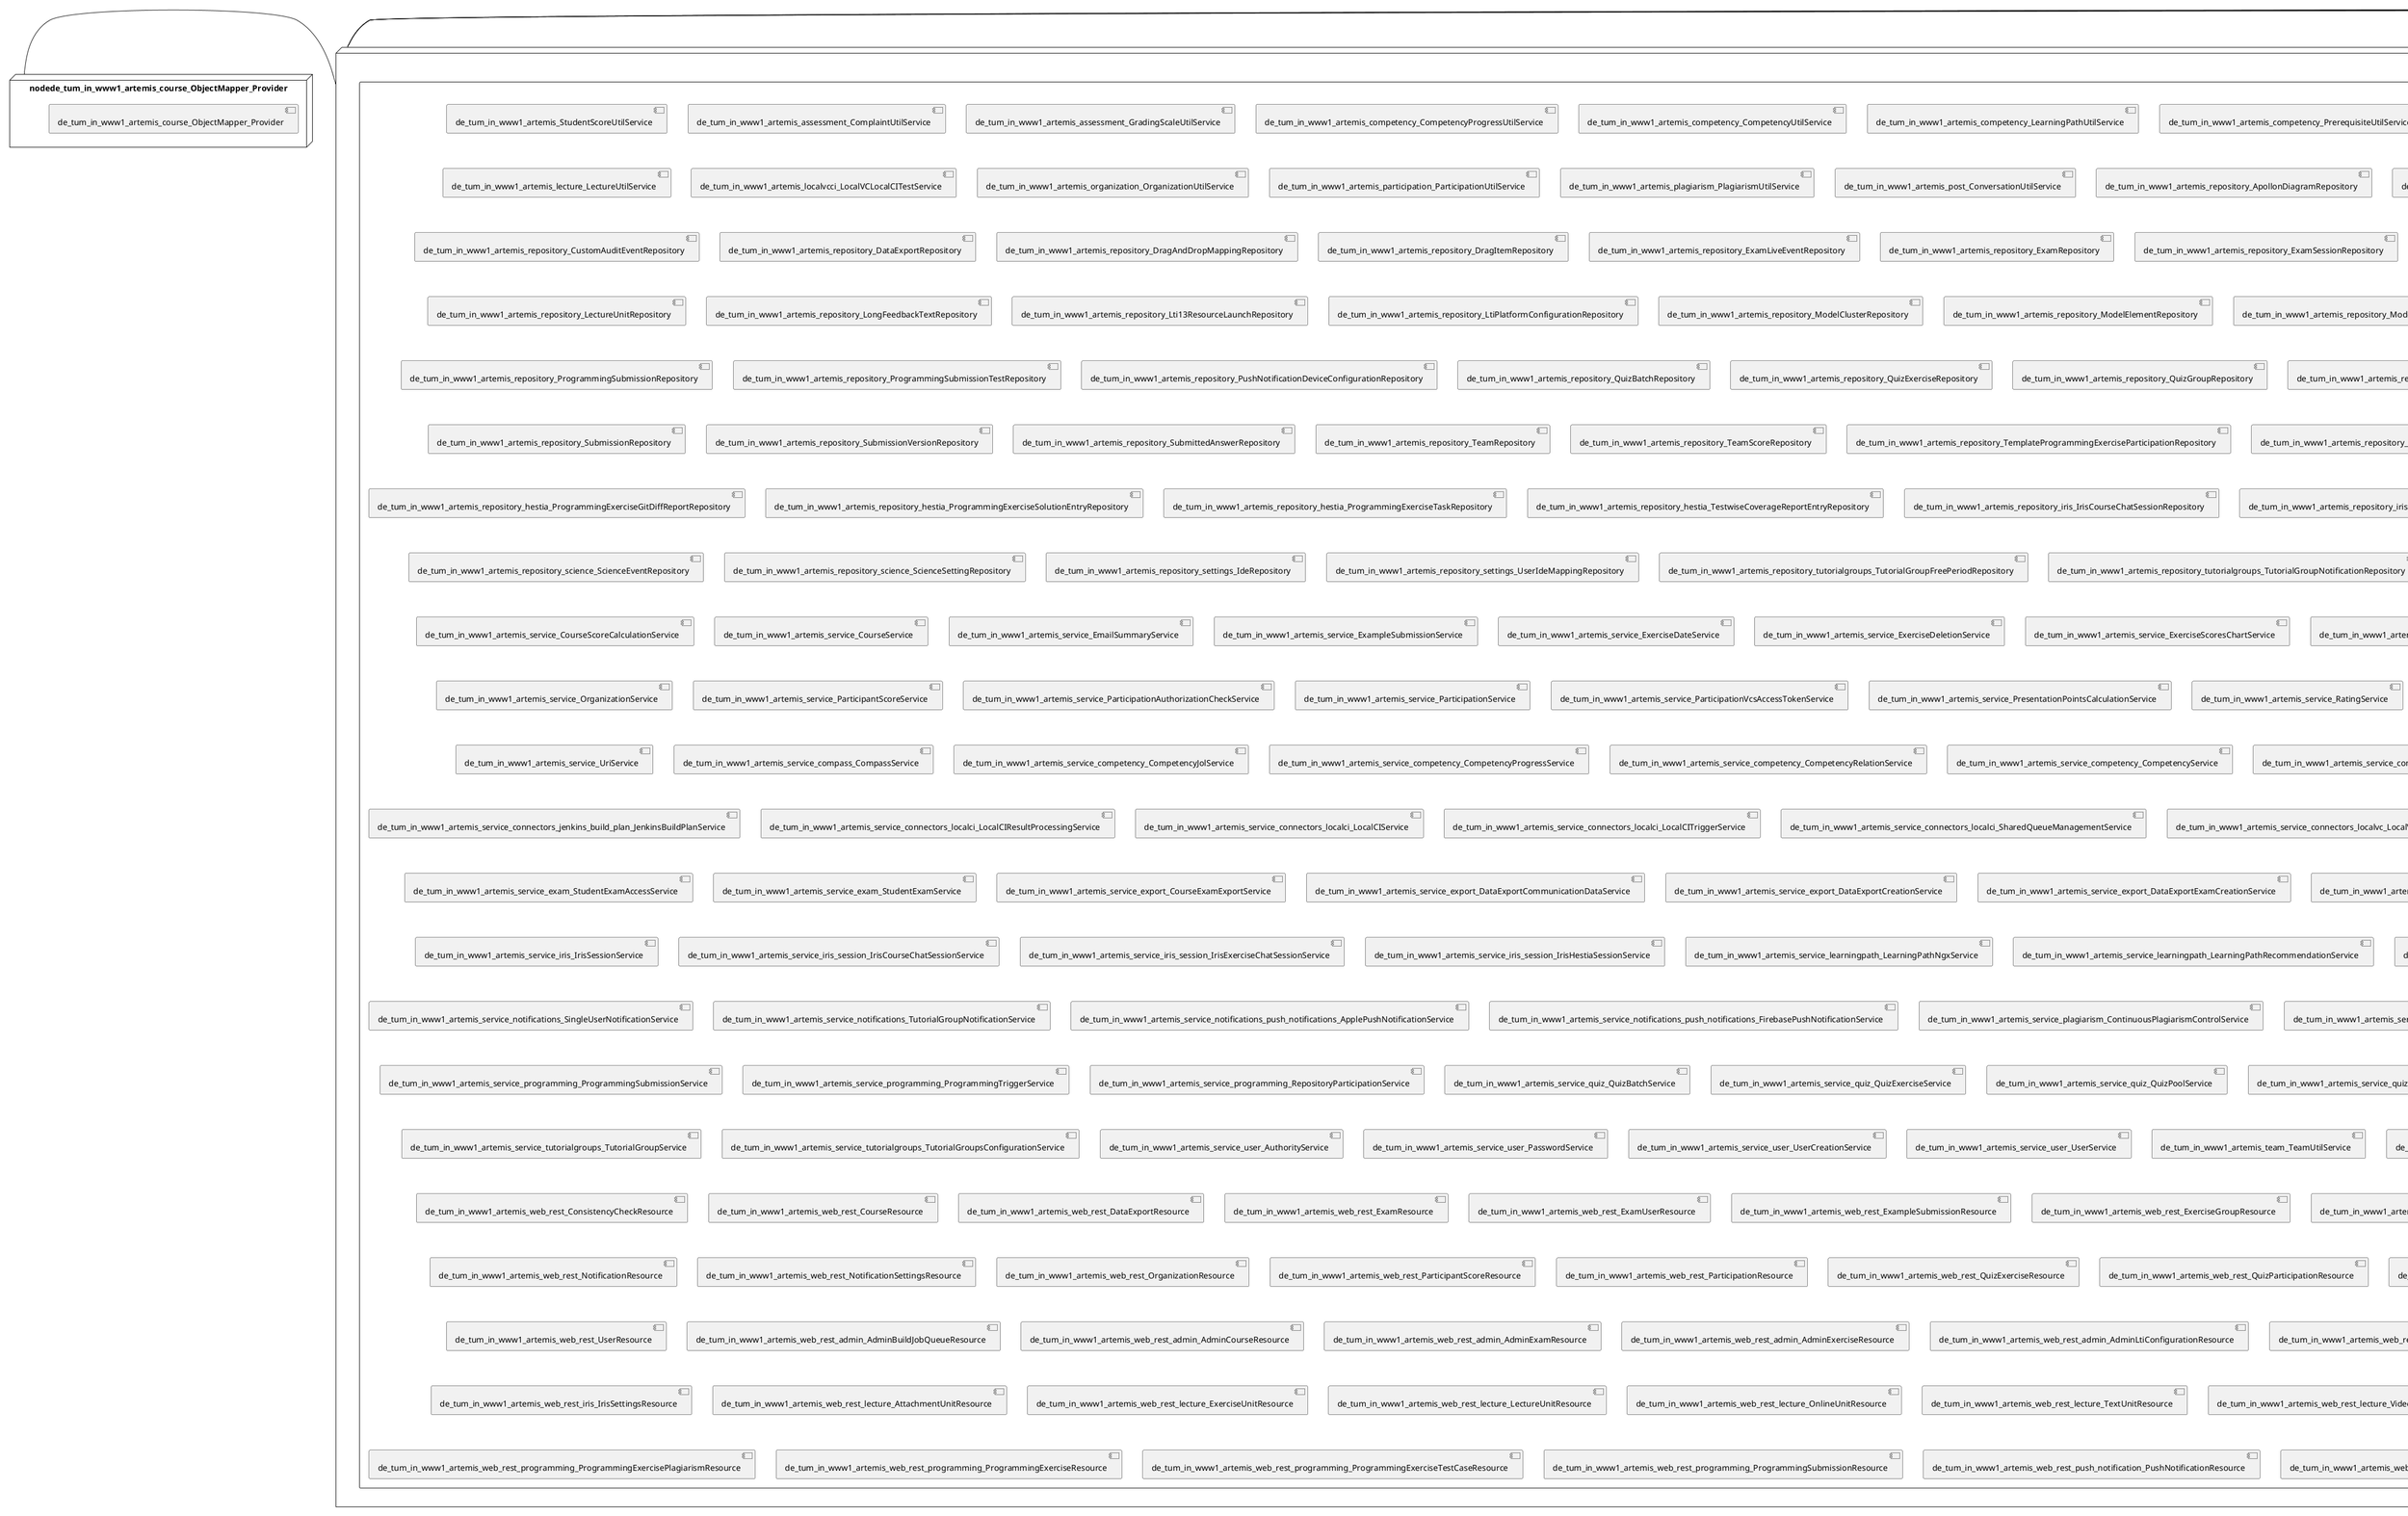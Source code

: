@startuml
skinparam fixCircleLabelOverlapping true
skinparam componentStyle uml2
node nodede_tum_in_www1_artemis {
component de_tum_in_www1_artemis {
[de_tum_in_www1_artemis_repository_PersistenceAuditEventRepository] [[ls1intum-artemis.system#_st3IkHDcEe-qaaJg7GR_XQ]]
[de_tum_in_www1_artemis_service_AuditEventService] [[ls1intum-artemis.system#_st3IkHDcEe-qaaJg7GR_XQ]]
}
}
node nodede_tum_in_www1_artemis_2 {
component de_tum_in_www1_artemis_2 {
[de_tum_in_www1_artemis_repository_metrics_CompetencyMetricsRepository] [[ls1intum-artemis.system#_st3IkHDcEe-qaaJg7GR_XQ]]
[de_tum_in_www1_artemis_repository_metrics_ExerciseMetricsRepository] [[ls1intum-artemis.system#_st3IkHDcEe-qaaJg7GR_XQ]]
[de_tum_in_www1_artemis_repository_metrics_LectureUnitMetricsRepository] [[ls1intum-artemis.system#_st3IkHDcEe-qaaJg7GR_XQ]]
[de_tum_in_www1_artemis_service_metrics_LearningMetricsService] [[ls1intum-artemis.system#_st3IkHDcEe-qaaJg7GR_XQ]]
}
}
node nodede_tum_in_www1_artemis_3 {
component de_tum_in_www1_artemis_3 {
[de_tum_in_www1_artemis_repository_SystemNotificationRepository] [[ls1intum-artemis.system#_st3IkHDcEe-qaaJg7GR_XQ]]
[de_tum_in_www1_artemis_service_SystemNotificationService] [[ls1intum-artemis.system#_st3IkHDcEe-qaaJg7GR_XQ]]
[de_tum_in_www1_artemis_web_rest_SystemNotificationResource] [[ls1intum-artemis.system#_st3IkHDcEe-qaaJg7GR_XQ]]
[de_tum_in_www1_artemis_web_rest_admin_AdminSystemNotificationResource] [[ls1intum-artemis.system#_st3IkHDcEe-qaaJg7GR_XQ]]
}
}
node nodede_tum_in_www1_artemis_4 {
component de_tum_in_www1_artemis_4 {
[de_tum_in_www1_artemis_repository_iris_IrisSettingsRepository] [[ls1intum-artemis.system#_st3IkHDcEe-qaaJg7GR_XQ]]
[de_tum_in_www1_artemis_service_connectors_pyris_PyrisWebhookService] [[ls1intum-artemis.system#_st3IkHDcEe-qaaJg7GR_XQ]]
[de_tum_in_www1_artemis_service_iris_settings_IrisSettingsService] [[ls1intum-artemis.system#_st3IkHDcEe-qaaJg7GR_XQ]]
}
}
node nodede_tum_in_www1_artemis_5 {
component de_tum_in_www1_artemis_5 {
[de_tum_in_www1_artemis_config_migration_MigrationService] [[ls1intum-artemis.system#_st3IkHDcEe-qaaJg7GR_XQ]]
[de_tum_in_www1_artemis_repository_MigrationChangeRepository] [[ls1intum-artemis.system#_st3IkHDcEe-qaaJg7GR_XQ]]
}
}
node nodede_tum_in_www1_artemis_6 {
component de_tum_in_www1_artemis_6 {
[de_tum_in_www1_artemis_repository_ConductAgreementRepository] [[ls1intum-artemis.system#_st3IkHDcEe-qaaJg7GR_XQ]]
[de_tum_in_www1_artemis_service_ConductAgreementService] [[ls1intum-artemis.system#_st3IkHDcEe-qaaJg7GR_XQ]]
}
}
node nodede_tum_in_www1_artemis_7 {
component de_tum_in_www1_artemis_7 {
[de_tum_in_www1_artemis_StudentScoreUtilService] [[ls1intum-artemis.system#_st3IkHDcEe-qaaJg7GR_XQ]]
[de_tum_in_www1_artemis_assessment_ComplaintUtilService] [[ls1intum-artemis.system#_st3IkHDcEe-qaaJg7GR_XQ]]
[de_tum_in_www1_artemis_assessment_GradingScaleUtilService] [[ls1intum-artemis.system#_st3IkHDcEe-qaaJg7GR_XQ]]
[de_tum_in_www1_artemis_competency_CompetencyProgressUtilService] [[ls1intum-artemis.system#_st3IkHDcEe-qaaJg7GR_XQ]]
[de_tum_in_www1_artemis_competency_CompetencyUtilService] [[ls1intum-artemis.system#_st3IkHDcEe-qaaJg7GR_XQ]]
[de_tum_in_www1_artemis_competency_LearningPathUtilService] [[ls1intum-artemis.system#_st3IkHDcEe-qaaJg7GR_XQ]]
[de_tum_in_www1_artemis_competency_PrerequisiteUtilService] [[ls1intum-artemis.system#_st3IkHDcEe-qaaJg7GR_XQ]]
[de_tum_in_www1_artemis_competency_StandardizedCompetencyUtilService] [[ls1intum-artemis.system#_st3IkHDcEe-qaaJg7GR_XQ]]
[de_tum_in_www1_artemis_course_CourseTestService] [[ls1intum-artemis.system#_st3IkHDcEe-qaaJg7GR_XQ]]
[de_tum_in_www1_artemis_course_CourseUtilService] [[ls1intum-artemis.system#_st3IkHDcEe-qaaJg7GR_XQ]]
[de_tum_in_www1_artemis_domain_Repository] [[ls1intum-artemis.system#_st3IkHDcEe-qaaJg7GR_XQ]]
[de_tum_in_www1_artemis_exam_ExamUtilService] [[ls1intum-artemis.system#_st3IkHDcEe-qaaJg7GR_XQ]]
[de_tum_in_www1_artemis_exercise_ExerciseUtilService] [[ls1intum-artemis.system#_st3IkHDcEe-qaaJg7GR_XQ]]
[de_tum_in_www1_artemis_exercise_fileupload_FileUploadExerciseUtilService] [[ls1intum-artemis.system#_st3IkHDcEe-qaaJg7GR_XQ]]
[de_tum_in_www1_artemis_exercise_modeling_ModelingExerciseUtilService] [[ls1intum-artemis.system#_st3IkHDcEe-qaaJg7GR_XQ]]
[de_tum_in_www1_artemis_exercise_programming_ContinuousIntegrationTestService] [[ls1intum-artemis.system#_st3IkHDcEe-qaaJg7GR_XQ]]
[de_tum_in_www1_artemis_exercise_programming_ProgrammingExerciseIntegrationTestService] [[ls1intum-artemis.system#_st3IkHDcEe-qaaJg7GR_XQ]]
[de_tum_in_www1_artemis_exercise_programming_ProgrammingExerciseResultTestService] [[ls1intum-artemis.system#_st3IkHDcEe-qaaJg7GR_XQ]]
[de_tum_in_www1_artemis_exercise_programming_ProgrammingExerciseTestService] [[ls1intum-artemis.system#_st3IkHDcEe-qaaJg7GR_XQ]]
[de_tum_in_www1_artemis_exercise_programming_ProgrammingExerciseUtilService] [[ls1intum-artemis.system#_st3IkHDcEe-qaaJg7GR_XQ]]
[de_tum_in_www1_artemis_exercise_programming_ProgrammingSubmissionAndResultIntegrationTestService] [[ls1intum-artemis.system#_st3IkHDcEe-qaaJg7GR_XQ]]
[de_tum_in_www1_artemis_exercise_quiz_QuizExerciseUtilService] [[ls1intum-artemis.system#_st3IkHDcEe-qaaJg7GR_XQ]]
[de_tum_in_www1_artemis_exercise_text_TextExerciseUtilService] [[ls1intum-artemis.system#_st3IkHDcEe-qaaJg7GR_XQ]]
[de_tum_in_www1_artemis_lecture_LectureUtilService] [[ls1intum-artemis.system#_st3IkHDcEe-qaaJg7GR_XQ]]
[de_tum_in_www1_artemis_localvcci_LocalVCLocalCITestService] [[ls1intum-artemis.system#_st3IkHDcEe-qaaJg7GR_XQ]]
[de_tum_in_www1_artemis_organization_OrganizationUtilService] [[ls1intum-artemis.system#_st3IkHDcEe-qaaJg7GR_XQ]]
[de_tum_in_www1_artemis_participation_ParticipationUtilService] [[ls1intum-artemis.system#_st3IkHDcEe-qaaJg7GR_XQ]]
[de_tum_in_www1_artemis_plagiarism_PlagiarismUtilService] [[ls1intum-artemis.system#_st3IkHDcEe-qaaJg7GR_XQ]]
[de_tum_in_www1_artemis_post_ConversationUtilService] [[ls1intum-artemis.system#_st3IkHDcEe-qaaJg7GR_XQ]]
[de_tum_in_www1_artemis_repository_ApollonDiagramRepository] [[ls1intum-artemis.system#_st3IkHDcEe-qaaJg7GR_XQ]]
[de_tum_in_www1_artemis_repository_AttachmentRepository] [[ls1intum-artemis.system#_st3IkHDcEe-qaaJg7GR_XQ]]
[de_tum_in_www1_artemis_repository_AttachmentUnitRepository] [[ls1intum-artemis.system#_st3IkHDcEe-qaaJg7GR_XQ]]
[de_tum_in_www1_artemis_repository_AuthorityRepository] [[ls1intum-artemis.system#_st3IkHDcEe-qaaJg7GR_XQ]]
[de_tum_in_www1_artemis_repository_AuxiliaryRepositoryRepository] [[ls1intum-artemis.system#_st3IkHDcEe-qaaJg7GR_XQ]]
[de_tum_in_www1_artemis_repository_BonusRepository] [[ls1intum-artemis.system#_st3IkHDcEe-qaaJg7GR_XQ]]
[de_tum_in_www1_artemis_repository_BuildJobRepository] [[ls1intum-artemis.system#_st3IkHDcEe-qaaJg7GR_XQ]]
[de_tum_in_www1_artemis_repository_BuildLogEntryRepository] [[ls1intum-artemis.system#_st3IkHDcEe-qaaJg7GR_XQ]]
[de_tum_in_www1_artemis_repository_BuildLogStatisticsEntryRepository] [[ls1intum-artemis.system#_st3IkHDcEe-qaaJg7GR_XQ]]
[de_tum_in_www1_artemis_repository_BuildPlanRepository] [[ls1intum-artemis.system#_st3IkHDcEe-qaaJg7GR_XQ]]
[de_tum_in_www1_artemis_repository_CompetencyProgressRepository] [[ls1intum-artemis.system#_st3IkHDcEe-qaaJg7GR_XQ]]
[de_tum_in_www1_artemis_repository_CompetencyRelationRepository] [[ls1intum-artemis.system#_st3IkHDcEe-qaaJg7GR_XQ]]
[de_tum_in_www1_artemis_repository_CompetencyRepository] [[ls1intum-artemis.system#_st3IkHDcEe-qaaJg7GR_XQ]]
[de_tum_in_www1_artemis_repository_ComplaintRepository] [[ls1intum-artemis.system#_st3IkHDcEe-qaaJg7GR_XQ]]
[de_tum_in_www1_artemis_repository_ComplaintResponseRepository] [[ls1intum-artemis.system#_st3IkHDcEe-qaaJg7GR_XQ]]
[de_tum_in_www1_artemis_repository_CourseCompetencyRepository] [[ls1intum-artemis.system#_st3IkHDcEe-qaaJg7GR_XQ]]
[de_tum_in_www1_artemis_repository_CourseRepository] [[ls1intum-artemis.system#_st3IkHDcEe-qaaJg7GR_XQ]]
[de_tum_in_www1_artemis_repository_CustomAuditEventRepository] [[ls1intum-artemis.system#_st3IkHDcEe-qaaJg7GR_XQ]]
[de_tum_in_www1_artemis_repository_DataExportRepository] [[ls1intum-artemis.system#_st3IkHDcEe-qaaJg7GR_XQ]]
[de_tum_in_www1_artemis_repository_DragAndDropMappingRepository] [[ls1intum-artemis.system#_st3IkHDcEe-qaaJg7GR_XQ]]
[de_tum_in_www1_artemis_repository_DragItemRepository] [[ls1intum-artemis.system#_st3IkHDcEe-qaaJg7GR_XQ]]
[de_tum_in_www1_artemis_repository_ExamLiveEventRepository] [[ls1intum-artemis.system#_st3IkHDcEe-qaaJg7GR_XQ]]
[de_tum_in_www1_artemis_repository_ExamRepository] [[ls1intum-artemis.system#_st3IkHDcEe-qaaJg7GR_XQ]]
[de_tum_in_www1_artemis_repository_ExamSessionRepository] [[ls1intum-artemis.system#_st3IkHDcEe-qaaJg7GR_XQ]]
[de_tum_in_www1_artemis_repository_ExamUserRepository] [[ls1intum-artemis.system#_st3IkHDcEe-qaaJg7GR_XQ]]
[de_tum_in_www1_artemis_repository_ExampleSubmissionRepository] [[ls1intum-artemis.system#_st3IkHDcEe-qaaJg7GR_XQ]]
[de_tum_in_www1_artemis_repository_ExerciseGroupRepository] [[ls1intum-artemis.system#_st3IkHDcEe-qaaJg7GR_XQ]]
[de_tum_in_www1_artemis_repository_ExerciseRepository] [[ls1intum-artemis.system#_st3IkHDcEe-qaaJg7GR_XQ]]
[de_tum_in_www1_artemis_repository_ExerciseUnitRepository] [[ls1intum-artemis.system#_st3IkHDcEe-qaaJg7GR_XQ]]
[de_tum_in_www1_artemis_repository_FeedbackRepository] [[ls1intum-artemis.system#_st3IkHDcEe-qaaJg7GR_XQ]]
[de_tum_in_www1_artemis_repository_FileUploadExerciseRepository] [[ls1intum-artemis.system#_st3IkHDcEe-qaaJg7GR_XQ]]
[de_tum_in_www1_artemis_repository_FileUploadSubmissionRepository] [[ls1intum-artemis.system#_st3IkHDcEe-qaaJg7GR_XQ]]
[de_tum_in_www1_artemis_repository_GradeStepRepository] [[ls1intum-artemis.system#_st3IkHDcEe-qaaJg7GR_XQ]]
[de_tum_in_www1_artemis_repository_GradingCriterionRepository] [[ls1intum-artemis.system#_st3IkHDcEe-qaaJg7GR_XQ]]
[de_tum_in_www1_artemis_repository_GradingScaleRepository] [[ls1intum-artemis.system#_st3IkHDcEe-qaaJg7GR_XQ]]
[de_tum_in_www1_artemis_repository_GroupNotificationRepository] [[ls1intum-artemis.system#_st3IkHDcEe-qaaJg7GR_XQ]]
[de_tum_in_www1_artemis_repository_GuidedTourSettingsRepository] [[ls1intum-artemis.system#_st3IkHDcEe-qaaJg7GR_XQ]]
[de_tum_in_www1_artemis_repository_LearningPathRepository] [[ls1intum-artemis.system#_st3IkHDcEe-qaaJg7GR_XQ]]
[de_tum_in_www1_artemis_repository_LectureRepository] [[ls1intum-artemis.system#_st3IkHDcEe-qaaJg7GR_XQ]]
[de_tum_in_www1_artemis_repository_LectureUnitCompletionRepository] [[ls1intum-artemis.system#_st3IkHDcEe-qaaJg7GR_XQ]]
[de_tum_in_www1_artemis_repository_LectureUnitRepository] [[ls1intum-artemis.system#_st3IkHDcEe-qaaJg7GR_XQ]]
[de_tum_in_www1_artemis_repository_LongFeedbackTextRepository] [[ls1intum-artemis.system#_st3IkHDcEe-qaaJg7GR_XQ]]
[de_tum_in_www1_artemis_repository_Lti13ResourceLaunchRepository] [[ls1intum-artemis.system#_st3IkHDcEe-qaaJg7GR_XQ]]
[de_tum_in_www1_artemis_repository_LtiPlatformConfigurationRepository] [[ls1intum-artemis.system#_st3IkHDcEe-qaaJg7GR_XQ]]
[de_tum_in_www1_artemis_repository_ModelClusterRepository] [[ls1intum-artemis.system#_st3IkHDcEe-qaaJg7GR_XQ]]
[de_tum_in_www1_artemis_repository_ModelElementRepository] [[ls1intum-artemis.system#_st3IkHDcEe-qaaJg7GR_XQ]]
[de_tum_in_www1_artemis_repository_ModelingExerciseRepository] [[ls1intum-artemis.system#_st3IkHDcEe-qaaJg7GR_XQ]]
[de_tum_in_www1_artemis_repository_ModelingSubmissionRepository] [[ls1intum-artemis.system#_st3IkHDcEe-qaaJg7GR_XQ]]
[de_tum_in_www1_artemis_repository_NotificationRepository] [[ls1intum-artemis.system#_st3IkHDcEe-qaaJg7GR_XQ]]
[de_tum_in_www1_artemis_repository_NotificationSettingRepository] [[ls1intum-artemis.system#_st3IkHDcEe-qaaJg7GR_XQ]]
[de_tum_in_www1_artemis_repository_OnlineCourseConfigurationRepository] [[ls1intum-artemis.system#_st3IkHDcEe-qaaJg7GR_XQ]]
[de_tum_in_www1_artemis_repository_OnlineUnitRepository] [[ls1intum-artemis.system#_st3IkHDcEe-qaaJg7GR_XQ]]
[de_tum_in_www1_artemis_repository_OrganizationRepository] [[ls1intum-artemis.system#_st3IkHDcEe-qaaJg7GR_XQ]]
[de_tum_in_www1_artemis_repository_ParticipantScoreRepository] [[ls1intum-artemis.system#_st3IkHDcEe-qaaJg7GR_XQ]]
[de_tum_in_www1_artemis_repository_ParticipationRepository] [[ls1intum-artemis.system#_st3IkHDcEe-qaaJg7GR_XQ]]
[de_tum_in_www1_artemis_repository_ParticipationVCSAccessTokenRepository] [[ls1intum-artemis.system#_st3IkHDcEe-qaaJg7GR_XQ]]
[de_tum_in_www1_artemis_repository_PrerequisiteRepository] [[ls1intum-artemis.system#_st3IkHDcEe-qaaJg7GR_XQ]]
[de_tum_in_www1_artemis_repository_ProgrammingExerciseBuildConfigRepository] [[ls1intum-artemis.system#_st3IkHDcEe-qaaJg7GR_XQ]]
[de_tum_in_www1_artemis_repository_ProgrammingExerciseRepository] [[ls1intum-artemis.system#_st3IkHDcEe-qaaJg7GR_XQ]]
[de_tum_in_www1_artemis_repository_ProgrammingExerciseStudentParticipationRepository] [[ls1intum-artemis.system#_st3IkHDcEe-qaaJg7GR_XQ]]
[de_tum_in_www1_artemis_repository_ProgrammingExerciseStudentParticipationTestRepository] [[ls1intum-artemis.system#_st3IkHDcEe-qaaJg7GR_XQ]]
[de_tum_in_www1_artemis_repository_ProgrammingExerciseTestCaseRepository] [[ls1intum-artemis.system#_st3IkHDcEe-qaaJg7GR_XQ]]
[de_tum_in_www1_artemis_repository_ProgrammingExerciseTestRepository] [[ls1intum-artemis.system#_st3IkHDcEe-qaaJg7GR_XQ]]
[de_tum_in_www1_artemis_repository_ProgrammingSubmissionRepository] [[ls1intum-artemis.system#_st3IkHDcEe-qaaJg7GR_XQ]]
[de_tum_in_www1_artemis_repository_ProgrammingSubmissionTestRepository] [[ls1intum-artemis.system#_st3IkHDcEe-qaaJg7GR_XQ]]
[de_tum_in_www1_artemis_repository_PushNotificationDeviceConfigurationRepository] [[ls1intum-artemis.system#_st3IkHDcEe-qaaJg7GR_XQ]]
[de_tum_in_www1_artemis_repository_QuizBatchRepository] [[ls1intum-artemis.system#_st3IkHDcEe-qaaJg7GR_XQ]]
[de_tum_in_www1_artemis_repository_QuizExerciseRepository] [[ls1intum-artemis.system#_st3IkHDcEe-qaaJg7GR_XQ]]
[de_tum_in_www1_artemis_repository_QuizGroupRepository] [[ls1intum-artemis.system#_st3IkHDcEe-qaaJg7GR_XQ]]
[de_tum_in_www1_artemis_repository_QuizPointStatisticRepository] [[ls1intum-artemis.system#_st3IkHDcEe-qaaJg7GR_XQ]]
[de_tum_in_www1_artemis_repository_QuizPoolRepository] [[ls1intum-artemis.system#_st3IkHDcEe-qaaJg7GR_XQ]]
[de_tum_in_www1_artemis_repository_QuizQuestionRepository] [[ls1intum-artemis.system#_st3IkHDcEe-qaaJg7GR_XQ]]
[de_tum_in_www1_artemis_repository_QuizQuestionStatisticRepository] [[ls1intum-artemis.system#_st3IkHDcEe-qaaJg7GR_XQ]]
[de_tum_in_www1_artemis_repository_QuizSubmissionRepository] [[ls1intum-artemis.system#_st3IkHDcEe-qaaJg7GR_XQ]]
[de_tum_in_www1_artemis_repository_RatingRepository] [[ls1intum-artemis.system#_st3IkHDcEe-qaaJg7GR_XQ]]
[de_tum_in_www1_artemis_repository_ResultRepository] [[ls1intum-artemis.system#_st3IkHDcEe-qaaJg7GR_XQ]]
[de_tum_in_www1_artemis_repository_SingleUserNotificationRepository] [[ls1intum-artemis.system#_st3IkHDcEe-qaaJg7GR_XQ]]
[de_tum_in_www1_artemis_repository_SlideRepository] [[ls1intum-artemis.system#_st3IkHDcEe-qaaJg7GR_XQ]]
[de_tum_in_www1_artemis_repository_SolutionProgrammingExerciseParticipationRepository] [[ls1intum-artemis.system#_st3IkHDcEe-qaaJg7GR_XQ]]
[de_tum_in_www1_artemis_repository_SourceRepository] [[ls1intum-artemis.system#_st3IkHDcEe-qaaJg7GR_XQ]]
[de_tum_in_www1_artemis_repository_StaticCodeAnalysisCategoryRepository] [[ls1intum-artemis.system#_st3IkHDcEe-qaaJg7GR_XQ]]
[de_tum_in_www1_artemis_repository_StatisticsRepository] [[ls1intum-artemis.system#_st3IkHDcEe-qaaJg7GR_XQ]]
[de_tum_in_www1_artemis_repository_StudentExamRepository] [[ls1intum-artemis.system#_st3IkHDcEe-qaaJg7GR_XQ]]
[de_tum_in_www1_artemis_repository_StudentParticipationRepository] [[ls1intum-artemis.system#_st3IkHDcEe-qaaJg7GR_XQ]]
[de_tum_in_www1_artemis_repository_StudentScoreRepository] [[ls1intum-artemis.system#_st3IkHDcEe-qaaJg7GR_XQ]]
[de_tum_in_www1_artemis_repository_SubmissionPolicyRepository] [[ls1intum-artemis.system#_st3IkHDcEe-qaaJg7GR_XQ]]
[de_tum_in_www1_artemis_repository_SubmissionRepository] [[ls1intum-artemis.system#_st3IkHDcEe-qaaJg7GR_XQ]]
[de_tum_in_www1_artemis_repository_SubmissionVersionRepository] [[ls1intum-artemis.system#_st3IkHDcEe-qaaJg7GR_XQ]]
[de_tum_in_www1_artemis_repository_SubmittedAnswerRepository] [[ls1intum-artemis.system#_st3IkHDcEe-qaaJg7GR_XQ]]
[de_tum_in_www1_artemis_repository_TeamRepository] [[ls1intum-artemis.system#_st3IkHDcEe-qaaJg7GR_XQ]]
[de_tum_in_www1_artemis_repository_TeamScoreRepository] [[ls1intum-artemis.system#_st3IkHDcEe-qaaJg7GR_XQ]]
[de_tum_in_www1_artemis_repository_TemplateProgrammingExerciseParticipationRepository] [[ls1intum-artemis.system#_st3IkHDcEe-qaaJg7GR_XQ]]
[de_tum_in_www1_artemis_repository_TextAssessmentEventRepository] [[ls1intum-artemis.system#_st3IkHDcEe-qaaJg7GR_XQ]]
[de_tum_in_www1_artemis_repository_TextBlockRepository] [[ls1intum-artemis.system#_st3IkHDcEe-qaaJg7GR_XQ]]
[de_tum_in_www1_artemis_repository_TextExerciseRepository] [[ls1intum-artemis.system#_st3IkHDcEe-qaaJg7GR_XQ]]
[de_tum_in_www1_artemis_repository_TextSubmissionRepository] [[ls1intum-artemis.system#_st3IkHDcEe-qaaJg7GR_XQ]]
[de_tum_in_www1_artemis_repository_TextUnitRepository] [[ls1intum-artemis.system#_st3IkHDcEe-qaaJg7GR_XQ]]
[de_tum_in_www1_artemis_repository_TutorParticipationRepository] [[ls1intum-artemis.system#_st3IkHDcEe-qaaJg7GR_XQ]]
[de_tum_in_www1_artemis_repository_UserRepository] [[ls1intum-artemis.system#_st3IkHDcEe-qaaJg7GR_XQ]]
[de_tum_in_www1_artemis_repository_UserTestRepository] [[ls1intum-artemis.system#_st3IkHDcEe-qaaJg7GR_XQ]]
[de_tum_in_www1_artemis_repository_VideoUnitRepository] [[ls1intum-artemis.system#_st3IkHDcEe-qaaJg7GR_XQ]]
[de_tum_in_www1_artemis_repository_competency_CompetencyJolRepository] [[ls1intum-artemis.system#_st3IkHDcEe-qaaJg7GR_XQ]]
[de_tum_in_www1_artemis_repository_competency_KnowledgeAreaRepository] [[ls1intum-artemis.system#_st3IkHDcEe-qaaJg7GR_XQ]]
[de_tum_in_www1_artemis_repository_competency_StandardizedCompetencyRepository] [[ls1intum-artemis.system#_st3IkHDcEe-qaaJg7GR_XQ]]
[de_tum_in_www1_artemis_repository_hestia_CodeHintRepository] [[ls1intum-artemis.system#_st3IkHDcEe-qaaJg7GR_XQ]]
[de_tum_in_www1_artemis_repository_hestia_CoverageFileReportRepository] [[ls1intum-artemis.system#_st3IkHDcEe-qaaJg7GR_XQ]]
[de_tum_in_www1_artemis_repository_hestia_CoverageReportRepository] [[ls1intum-artemis.system#_st3IkHDcEe-qaaJg7GR_XQ]]
[de_tum_in_www1_artemis_repository_hestia_ExerciseHintActivationRepository] [[ls1intum-artemis.system#_st3IkHDcEe-qaaJg7GR_XQ]]
[de_tum_in_www1_artemis_repository_hestia_ExerciseHintRepository] [[ls1intum-artemis.system#_st3IkHDcEe-qaaJg7GR_XQ]]
[de_tum_in_www1_artemis_repository_hestia_ProgrammingExerciseGitDiffReportRepository] [[ls1intum-artemis.system#_st3IkHDcEe-qaaJg7GR_XQ]]
[de_tum_in_www1_artemis_repository_hestia_ProgrammingExerciseSolutionEntryRepository] [[ls1intum-artemis.system#_st3IkHDcEe-qaaJg7GR_XQ]]
[de_tum_in_www1_artemis_repository_hestia_ProgrammingExerciseTaskRepository] [[ls1intum-artemis.system#_st3IkHDcEe-qaaJg7GR_XQ]]
[de_tum_in_www1_artemis_repository_hestia_TestwiseCoverageReportEntryRepository] [[ls1intum-artemis.system#_st3IkHDcEe-qaaJg7GR_XQ]]
[de_tum_in_www1_artemis_repository_iris_IrisCourseChatSessionRepository] [[ls1intum-artemis.system#_st3IkHDcEe-qaaJg7GR_XQ]]
[de_tum_in_www1_artemis_repository_iris_IrisExerciseChatSessionRepository] [[ls1intum-artemis.system#_st3IkHDcEe-qaaJg7GR_XQ]]
[de_tum_in_www1_artemis_repository_iris_IrisHestiaSessionRepository] [[ls1intum-artemis.system#_st3IkHDcEe-qaaJg7GR_XQ]]
[de_tum_in_www1_artemis_repository_iris_IrisMessageRepository] [[ls1intum-artemis.system#_st3IkHDcEe-qaaJg7GR_XQ]]
[de_tum_in_www1_artemis_repository_iris_IrisSessionRepository] [[ls1intum-artemis.system#_st3IkHDcEe-qaaJg7GR_XQ]]
[de_tum_in_www1_artemis_repository_metis_AnswerPostRepository] [[ls1intum-artemis.system#_st3IkHDcEe-qaaJg7GR_XQ]]
[de_tum_in_www1_artemis_repository_metis_ConversationMessageRepository] [[ls1intum-artemis.system#_st3IkHDcEe-qaaJg7GR_XQ]]
[de_tum_in_www1_artemis_repository_metis_ConversationParticipantRepository] [[ls1intum-artemis.system#_st3IkHDcEe-qaaJg7GR_XQ]]
[de_tum_in_www1_artemis_repository_metis_PostRepository] [[ls1intum-artemis.system#_st3IkHDcEe-qaaJg7GR_XQ]]
[de_tum_in_www1_artemis_repository_metis_ReactionRepository] [[ls1intum-artemis.system#_st3IkHDcEe-qaaJg7GR_XQ]]
[de_tum_in_www1_artemis_repository_metis_conversation_ChannelRepository] [[ls1intum-artemis.system#_st3IkHDcEe-qaaJg7GR_XQ]]
[de_tum_in_www1_artemis_repository_metis_conversation_ConversationNotificationRepository] [[ls1intum-artemis.system#_st3IkHDcEe-qaaJg7GR_XQ]]
[de_tum_in_www1_artemis_repository_metis_conversation_ConversationRepository] [[ls1intum-artemis.system#_st3IkHDcEe-qaaJg7GR_XQ]]
[de_tum_in_www1_artemis_repository_metis_conversation_GroupChatRepository] [[ls1intum-artemis.system#_st3IkHDcEe-qaaJg7GR_XQ]]
[de_tum_in_www1_artemis_repository_metis_conversation_OneToOneChatRepository] [[ls1intum-artemis.system#_st3IkHDcEe-qaaJg7GR_XQ]]
[de_tum_in_www1_artemis_repository_plagiarism_PlagiarismCaseRepository] [[ls1intum-artemis.system#_st3IkHDcEe-qaaJg7GR_XQ]]
[de_tum_in_www1_artemis_repository_plagiarism_PlagiarismComparisonRepository] [[ls1intum-artemis.system#_st3IkHDcEe-qaaJg7GR_XQ]]
[de_tum_in_www1_artemis_repository_plagiarism_PlagiarismResultRepository] [[ls1intum-artemis.system#_st3IkHDcEe-qaaJg7GR_XQ]]
[de_tum_in_www1_artemis_repository_plagiarism_PlagiarismSubmissionRepository] [[ls1intum-artemis.system#_st3IkHDcEe-qaaJg7GR_XQ]]
[de_tum_in_www1_artemis_repository_science_ScienceEventRepository] [[ls1intum-artemis.system#_st3IkHDcEe-qaaJg7GR_XQ]]
[de_tum_in_www1_artemis_repository_science_ScienceSettingRepository] [[ls1intum-artemis.system#_st3IkHDcEe-qaaJg7GR_XQ]]
[de_tum_in_www1_artemis_repository_settings_IdeRepository] [[ls1intum-artemis.system#_st3IkHDcEe-qaaJg7GR_XQ]]
[de_tum_in_www1_artemis_repository_settings_UserIdeMappingRepository] [[ls1intum-artemis.system#_st3IkHDcEe-qaaJg7GR_XQ]]
[de_tum_in_www1_artemis_repository_tutorialgroups_TutorialGroupFreePeriodRepository] [[ls1intum-artemis.system#_st3IkHDcEe-qaaJg7GR_XQ]]
[de_tum_in_www1_artemis_repository_tutorialgroups_TutorialGroupNotificationRepository] [[ls1intum-artemis.system#_st3IkHDcEe-qaaJg7GR_XQ]]
[de_tum_in_www1_artemis_repository_tutorialgroups_TutorialGroupRegistrationRepository] [[ls1intum-artemis.system#_st3IkHDcEe-qaaJg7GR_XQ]]
[de_tum_in_www1_artemis_repository_tutorialgroups_TutorialGroupRepository] [[ls1intum-artemis.system#_st3IkHDcEe-qaaJg7GR_XQ]]
[de_tum_in_www1_artemis_repository_tutorialgroups_TutorialGroupScheduleRepository] [[ls1intum-artemis.system#_st3IkHDcEe-qaaJg7GR_XQ]]
[de_tum_in_www1_artemis_repository_tutorialgroups_TutorialGroupSessionRepository] [[ls1intum-artemis.system#_st3IkHDcEe-qaaJg7GR_XQ]]
[de_tum_in_www1_artemis_repository_tutorialgroups_TutorialGroupsConfigurationRepository] [[ls1intum-artemis.system#_st3IkHDcEe-qaaJg7GR_XQ]]
[de_tum_in_www1_artemis_science_ScienceUtilService] [[ls1intum-artemis.system#_st3IkHDcEe-qaaJg7GR_XQ]]
[de_tum_in_www1_artemis_security_DomainUserDetailsService] [[ls1intum-artemis.system#_st3IkHDcEe-qaaJg7GR_XQ]]
[de_tum_in_www1_artemis_service_AssessmentDashboardService] [[ls1intum-artemis.system#_st3IkHDcEe-qaaJg7GR_XQ]]
[de_tum_in_www1_artemis_service_AssessmentService] [[ls1intum-artemis.system#_st3IkHDcEe-qaaJg7GR_XQ]]
[de_tum_in_www1_artemis_service_AttachmentUnitService] [[ls1intum-artemis.system#_st3IkHDcEe-qaaJg7GR_XQ]]
[de_tum_in_www1_artemis_service_AuthorizationCheckService] [[ls1intum-artemis.system#_st3IkHDcEe-qaaJg7GR_XQ]]
[de_tum_in_www1_artemis_service_BonusService] [[ls1intum-artemis.system#_st3IkHDcEe-qaaJg7GR_XQ]]
[de_tum_in_www1_artemis_service_BuildLogEntryService] [[ls1intum-artemis.system#_st3IkHDcEe-qaaJg7GR_XQ]]
[de_tum_in_www1_artemis_service_ComplaintResponseService] [[ls1intum-artemis.system#_st3IkHDcEe-qaaJg7GR_XQ]]
[de_tum_in_www1_artemis_service_ComplaintService] [[ls1intum-artemis.system#_st3IkHDcEe-qaaJg7GR_XQ]]
[de_tum_in_www1_artemis_service_ConsistencyCheckService] [[ls1intum-artemis.system#_st3IkHDcEe-qaaJg7GR_XQ]]
[de_tum_in_www1_artemis_service_ConsistencyCheckTestService] [[ls1intum-artemis.system#_st3IkHDcEe-qaaJg7GR_XQ]]
[de_tum_in_www1_artemis_service_CourseScoreCalculationService] [[ls1intum-artemis.system#_st3IkHDcEe-qaaJg7GR_XQ]]
[de_tum_in_www1_artemis_service_CourseService] [[ls1intum-artemis.system#_st3IkHDcEe-qaaJg7GR_XQ]]
[de_tum_in_www1_artemis_service_EmailSummaryService] [[ls1intum-artemis.system#_st3IkHDcEe-qaaJg7GR_XQ]]
[de_tum_in_www1_artemis_service_ExampleSubmissionService] [[ls1intum-artemis.system#_st3IkHDcEe-qaaJg7GR_XQ]]
[de_tum_in_www1_artemis_service_ExerciseDateService] [[ls1intum-artemis.system#_st3IkHDcEe-qaaJg7GR_XQ]]
[de_tum_in_www1_artemis_service_ExerciseDeletionService] [[ls1intum-artemis.system#_st3IkHDcEe-qaaJg7GR_XQ]]
[de_tum_in_www1_artemis_service_ExerciseScoresChartService] [[ls1intum-artemis.system#_st3IkHDcEe-qaaJg7GR_XQ]]
[de_tum_in_www1_artemis_service_ExerciseService] [[ls1intum-artemis.system#_st3IkHDcEe-qaaJg7GR_XQ]]
[de_tum_in_www1_artemis_service_FeedbackService] [[ls1intum-artemis.system#_st3IkHDcEe-qaaJg7GR_XQ]]
[de_tum_in_www1_artemis_service_FileService] [[ls1intum-artemis.system#_st3IkHDcEe-qaaJg7GR_XQ]]
[de_tum_in_www1_artemis_service_FileUploadExerciseImportService] [[ls1intum-artemis.system#_st3IkHDcEe-qaaJg7GR_XQ]]
[de_tum_in_www1_artemis_service_FileUploadExerciseService] [[ls1intum-artemis.system#_st3IkHDcEe-qaaJg7GR_XQ]]
[de_tum_in_www1_artemis_service_FileUploadSubmissionService] [[ls1intum-artemis.system#_st3IkHDcEe-qaaJg7GR_XQ]]
[de_tum_in_www1_artemis_service_GradingScaleService] [[ls1intum-artemis.system#_st3IkHDcEe-qaaJg7GR_XQ]]
[de_tum_in_www1_artemis_service_LearningObjectService] [[ls1intum-artemis.system#_st3IkHDcEe-qaaJg7GR_XQ]]
[de_tum_in_www1_artemis_service_LectureImportService] [[ls1intum-artemis.system#_st3IkHDcEe-qaaJg7GR_XQ]]
[de_tum_in_www1_artemis_service_LectureService] [[ls1intum-artemis.system#_st3IkHDcEe-qaaJg7GR_XQ]]
[de_tum_in_www1_artemis_service_LectureUnitProcessingService] [[ls1intum-artemis.system#_st3IkHDcEe-qaaJg7GR_XQ]]
[de_tum_in_www1_artemis_service_LectureUnitService] [[ls1intum-artemis.system#_st3IkHDcEe-qaaJg7GR_XQ]]
[de_tum_in_www1_artemis_service_ModelingExerciseImportService] [[ls1intum-artemis.system#_st3IkHDcEe-qaaJg7GR_XQ]]
[de_tum_in_www1_artemis_service_ModelingExerciseService] [[ls1intum-artemis.system#_st3IkHDcEe-qaaJg7GR_XQ]]
[de_tum_in_www1_artemis_service_ModelingSubmissionService] [[ls1intum-artemis.system#_st3IkHDcEe-qaaJg7GR_XQ]]
[de_tum_in_www1_artemis_service_OnlineCourseConfigurationService] [[ls1intum-artemis.system#_st3IkHDcEe-qaaJg7GR_XQ]]
[de_tum_in_www1_artemis_service_OrganizationService] [[ls1intum-artemis.system#_st3IkHDcEe-qaaJg7GR_XQ]]
[de_tum_in_www1_artemis_service_ParticipantScoreService] [[ls1intum-artemis.system#_st3IkHDcEe-qaaJg7GR_XQ]]
[de_tum_in_www1_artemis_service_ParticipationAuthorizationCheckService] [[ls1intum-artemis.system#_st3IkHDcEe-qaaJg7GR_XQ]]
[de_tum_in_www1_artemis_service_ParticipationService] [[ls1intum-artemis.system#_st3IkHDcEe-qaaJg7GR_XQ]]
[de_tum_in_www1_artemis_service_ParticipationVcsAccessTokenService] [[ls1intum-artemis.system#_st3IkHDcEe-qaaJg7GR_XQ]]
[de_tum_in_www1_artemis_service_PresentationPointsCalculationService] [[ls1intum-artemis.system#_st3IkHDcEe-qaaJg7GR_XQ]]
[de_tum_in_www1_artemis_service_RatingService] [[ls1intum-artemis.system#_st3IkHDcEe-qaaJg7GR_XQ]]
[de_tum_in_www1_artemis_service_ResultService] [[ls1intum-artemis.system#_st3IkHDcEe-qaaJg7GR_XQ]]
[de_tum_in_www1_artemis_service_SlideSplitterService] [[ls1intum-artemis.system#_st3IkHDcEe-qaaJg7GR_XQ]]
[de_tum_in_www1_artemis_service_StaticCodeAnalysisService] [[ls1intum-artemis.system#_st3IkHDcEe-qaaJg7GR_XQ]]
[de_tum_in_www1_artemis_service_StatisticsService] [[ls1intum-artemis.system#_st3IkHDcEe-qaaJg7GR_XQ]]
[de_tum_in_www1_artemis_service_SubmissionPolicyService] [[ls1intum-artemis.system#_st3IkHDcEe-qaaJg7GR_XQ]]
[de_tum_in_www1_artemis_service_SubmissionService] [[ls1intum-artemis.system#_st3IkHDcEe-qaaJg7GR_XQ]]
[de_tum_in_www1_artemis_service_SubmissionVersionService] [[ls1intum-artemis.system#_st3IkHDcEe-qaaJg7GR_XQ]]
[de_tum_in_www1_artemis_service_TeamService] [[ls1intum-artemis.system#_st3IkHDcEe-qaaJg7GR_XQ]]
[de_tum_in_www1_artemis_service_TextBlockService] [[ls1intum-artemis.system#_st3IkHDcEe-qaaJg7GR_XQ]]
[de_tum_in_www1_artemis_service_TextExerciseFeedbackService] [[ls1intum-artemis.system#_st3IkHDcEe-qaaJg7GR_XQ]]
[de_tum_in_www1_artemis_service_TextExerciseImportService] [[ls1intum-artemis.system#_st3IkHDcEe-qaaJg7GR_XQ]]
[de_tum_in_www1_artemis_service_TextExerciseService] [[ls1intum-artemis.system#_st3IkHDcEe-qaaJg7GR_XQ]]
[de_tum_in_www1_artemis_service_TextSubmissionService] [[ls1intum-artemis.system#_st3IkHDcEe-qaaJg7GR_XQ]]
[de_tum_in_www1_artemis_service_TutorEffortService] [[ls1intum-artemis.system#_st3IkHDcEe-qaaJg7GR_XQ]]
[de_tum_in_www1_artemis_service_TutorLeaderboardService] [[ls1intum-artemis.system#_st3IkHDcEe-qaaJg7GR_XQ]]
[de_tum_in_www1_artemis_service_TutorParticipationService] [[ls1intum-artemis.system#_st3IkHDcEe-qaaJg7GR_XQ]]
[de_tum_in_www1_artemis_service_UriService] [[ls1intum-artemis.system#_st3IkHDcEe-qaaJg7GR_XQ]]
[de_tum_in_www1_artemis_service_compass_CompassService] [[ls1intum-artemis.system#_st3IkHDcEe-qaaJg7GR_XQ]]
[de_tum_in_www1_artemis_service_competency_CompetencyJolService] [[ls1intum-artemis.system#_st3IkHDcEe-qaaJg7GR_XQ]]
[de_tum_in_www1_artemis_service_competency_CompetencyProgressService] [[ls1intum-artemis.system#_st3IkHDcEe-qaaJg7GR_XQ]]
[de_tum_in_www1_artemis_service_competency_CompetencyRelationService] [[ls1intum-artemis.system#_st3IkHDcEe-qaaJg7GR_XQ]]
[de_tum_in_www1_artemis_service_competency_CompetencyService] [[ls1intum-artemis.system#_st3IkHDcEe-qaaJg7GR_XQ]]
[de_tum_in_www1_artemis_service_competency_CourseCompetencyService] [[ls1intum-artemis.system#_st3IkHDcEe-qaaJg7GR_XQ]]
[de_tum_in_www1_artemis_service_competency_KnowledgeAreaService] [[ls1intum-artemis.system#_st3IkHDcEe-qaaJg7GR_XQ]]
[de_tum_in_www1_artemis_service_competency_PrerequisiteService] [[ls1intum-artemis.system#_st3IkHDcEe-qaaJg7GR_XQ]]
[de_tum_in_www1_artemis_service_competency_StandardizedCompetencyService] [[ls1intum-artemis.system#_st3IkHDcEe-qaaJg7GR_XQ]]
[de_tum_in_www1_artemis_service_connectors_GitService] [[ls1intum-artemis.system#_st3IkHDcEe-qaaJg7GR_XQ]]
[de_tum_in_www1_artemis_service_connectors_SAML2Service] [[ls1intum-artemis.system#_st3IkHDcEe-qaaJg7GR_XQ]]
[de_tum_in_www1_artemis_service_connectors_athena_AthenaDTOConverterService] [[ls1intum-artemis.system#_st3IkHDcEe-qaaJg7GR_XQ]]
[de_tum_in_www1_artemis_service_connectors_athena_AthenaModuleService] [[ls1intum-artemis.system#_st3IkHDcEe-qaaJg7GR_XQ]]
[de_tum_in_www1_artemis_service_connectors_athena_AthenaRepositoryExportService] [[ls1intum-artemis.system#_st3IkHDcEe-qaaJg7GR_XQ]]
[de_tum_in_www1_artemis_service_connectors_athena_AthenaSubmissionSendingService] [[ls1intum-artemis.system#_st3IkHDcEe-qaaJg7GR_XQ]]
[de_tum_in_www1_artemis_service_connectors_gitlab_GitLabPersonalAccessTokenManagementService] [[ls1intum-artemis.system#_st3IkHDcEe-qaaJg7GR_XQ]]
[de_tum_in_www1_artemis_service_connectors_gitlab_GitLabService] [[ls1intum-artemis.system#_st3IkHDcEe-qaaJg7GR_XQ]]
[de_tum_in_www1_artemis_service_connectors_gitlab_GitLabUserManagementService] [[ls1intum-artemis.system#_st3IkHDcEe-qaaJg7GR_XQ]]
[de_tum_in_www1_artemis_service_connectors_gitlabci_GitLabCIService] [[ls1intum-artemis.system#_st3IkHDcEe-qaaJg7GR_XQ]]
[de_tum_in_www1_artemis_service_connectors_gitlabci_GitLabCITriggerService] [[ls1intum-artemis.system#_st3IkHDcEe-qaaJg7GR_XQ]]
[de_tum_in_www1_artemis_service_connectors_jenkins_JenkinsService] [[ls1intum-artemis.system#_st3IkHDcEe-qaaJg7GR_XQ]]
[de_tum_in_www1_artemis_service_connectors_jenkins_JenkinsUserManagementService] [[ls1intum-artemis.system#_st3IkHDcEe-qaaJg7GR_XQ]]
[de_tum_in_www1_artemis_service_connectors_jenkins_build_plan_JenkinsBuildPlanService] [[ls1intum-artemis.system#_st3IkHDcEe-qaaJg7GR_XQ]]
[de_tum_in_www1_artemis_service_connectors_localci_LocalCIResultProcessingService] [[ls1intum-artemis.system#_st3IkHDcEe-qaaJg7GR_XQ]]
[de_tum_in_www1_artemis_service_connectors_localci_LocalCIService] [[ls1intum-artemis.system#_st3IkHDcEe-qaaJg7GR_XQ]]
[de_tum_in_www1_artemis_service_connectors_localci_LocalCITriggerService] [[ls1intum-artemis.system#_st3IkHDcEe-qaaJg7GR_XQ]]
[de_tum_in_www1_artemis_service_connectors_localci_SharedQueueManagementService] [[ls1intum-artemis.system#_st3IkHDcEe-qaaJg7GR_XQ]]
[de_tum_in_www1_artemis_service_connectors_localvc_LocalVCServletService] [[ls1intum-artemis.system#_st3IkHDcEe-qaaJg7GR_XQ]]
[de_tum_in_www1_artemis_service_connectors_lti_Lti13Service] [[ls1intum-artemis.system#_st3IkHDcEe-qaaJg7GR_XQ]]
[de_tum_in_www1_artemis_service_connectors_lti_LtiDeepLinkingService] [[ls1intum-artemis.system#_st3IkHDcEe-qaaJg7GR_XQ]]
[de_tum_in_www1_artemis_service_connectors_lti_LtiDynamicRegistrationService] [[ls1intum-artemis.system#_st3IkHDcEe-qaaJg7GR_XQ]]
[de_tum_in_www1_artemis_service_connectors_lti_LtiService] [[ls1intum-artemis.system#_st3IkHDcEe-qaaJg7GR_XQ]]
[de_tum_in_www1_artemis_service_connectors_pyris_PyrisPipelineService] [[ls1intum-artemis.system#_st3IkHDcEe-qaaJg7GR_XQ]]
[de_tum_in_www1_artemis_service_connectors_vcs_VcsTokenRenewalService] [[ls1intum-artemis.system#_st3IkHDcEe-qaaJg7GR_XQ]]
[de_tum_in_www1_artemis_service_exam_ExamAccessService] [[ls1intum-artemis.system#_st3IkHDcEe-qaaJg7GR_XQ]]
[de_tum_in_www1_artemis_service_exam_ExamDateService] [[ls1intum-artemis.system#_st3IkHDcEe-qaaJg7GR_XQ]]
[de_tum_in_www1_artemis_service_exam_ExamDeletionService] [[ls1intum-artemis.system#_st3IkHDcEe-qaaJg7GR_XQ]]
[de_tum_in_www1_artemis_service_exam_ExamImportService] [[ls1intum-artemis.system#_st3IkHDcEe-qaaJg7GR_XQ]]
[de_tum_in_www1_artemis_service_exam_ExamLiveEventsService] [[ls1intum-artemis.system#_st3IkHDcEe-qaaJg7GR_XQ]]
[de_tum_in_www1_artemis_service_exam_ExamQuizService] [[ls1intum-artemis.system#_st3IkHDcEe-qaaJg7GR_XQ]]
[de_tum_in_www1_artemis_service_exam_ExamRegistrationService] [[ls1intum-artemis.system#_st3IkHDcEe-qaaJg7GR_XQ]]
[de_tum_in_www1_artemis_service_exam_ExamService] [[ls1intum-artemis.system#_st3IkHDcEe-qaaJg7GR_XQ]]
[de_tum_in_www1_artemis_service_exam_ExamSessionService] [[ls1intum-artemis.system#_st3IkHDcEe-qaaJg7GR_XQ]]
[de_tum_in_www1_artemis_service_exam_ExamSubmissionService] [[ls1intum-artemis.system#_st3IkHDcEe-qaaJg7GR_XQ]]
[de_tum_in_www1_artemis_service_exam_ExamUserService] [[ls1intum-artemis.system#_st3IkHDcEe-qaaJg7GR_XQ]]
[de_tum_in_www1_artemis_service_exam_StudentExamAccessService] [[ls1intum-artemis.system#_st3IkHDcEe-qaaJg7GR_XQ]]
[de_tum_in_www1_artemis_service_exam_StudentExamService] [[ls1intum-artemis.system#_st3IkHDcEe-qaaJg7GR_XQ]]
[de_tum_in_www1_artemis_service_export_CourseExamExportService] [[ls1intum-artemis.system#_st3IkHDcEe-qaaJg7GR_XQ]]
[de_tum_in_www1_artemis_service_export_DataExportCommunicationDataService] [[ls1intum-artemis.system#_st3IkHDcEe-qaaJg7GR_XQ]]
[de_tum_in_www1_artemis_service_export_DataExportCreationService] [[ls1intum-artemis.system#_st3IkHDcEe-qaaJg7GR_XQ]]
[de_tum_in_www1_artemis_service_export_DataExportExamCreationService] [[ls1intum-artemis.system#_st3IkHDcEe-qaaJg7GR_XQ]]
[de_tum_in_www1_artemis_service_export_DataExportExerciseCreationService] [[ls1intum-artemis.system#_st3IkHDcEe-qaaJg7GR_XQ]]
[de_tum_in_www1_artemis_service_export_DataExportQuizExerciseCreationService] [[ls1intum-artemis.system#_st3IkHDcEe-qaaJg7GR_XQ]]
[de_tum_in_www1_artemis_service_export_DataExportScienceEventService] [[ls1intum-artemis.system#_st3IkHDcEe-qaaJg7GR_XQ]]
[de_tum_in_www1_artemis_service_export_DataExportService] [[ls1intum-artemis.system#_st3IkHDcEe-qaaJg7GR_XQ]]
[de_tum_in_www1_artemis_service_export_ProgrammingExerciseExportService] [[ls1intum-artemis.system#_st3IkHDcEe-qaaJg7GR_XQ]]
[de_tum_in_www1_artemis_service_export_QuizExerciseWithSubmissionsExportService] [[ls1intum-artemis.system#_st3IkHDcEe-qaaJg7GR_XQ]]
[de_tum_in_www1_artemis_service_hestia_CodeHintService] [[ls1intum-artemis.system#_st3IkHDcEe-qaaJg7GR_XQ]]
[de_tum_in_www1_artemis_service_hestia_ExerciseHintService] [[ls1intum-artemis.system#_st3IkHDcEe-qaaJg7GR_XQ]]
[de_tum_in_www1_artemis_service_hestia_ProgrammingExerciseGitDiffReportService] [[ls1intum-artemis.system#_st3IkHDcEe-qaaJg7GR_XQ]]
[de_tum_in_www1_artemis_service_hestia_ProgrammingExerciseTaskService] [[ls1intum-artemis.system#_st3IkHDcEe-qaaJg7GR_XQ]]
[de_tum_in_www1_artemis_service_hestia_TestwiseCoverageService] [[ls1intum-artemis.system#_st3IkHDcEe-qaaJg7GR_XQ]]
[de_tum_in_www1_artemis_service_hestia_behavioral_BehavioralTestCaseService] [[ls1intum-artemis.system#_st3IkHDcEe-qaaJg7GR_XQ]]
[de_tum_in_www1_artemis_service_hestia_structural_StructuralTestCaseService] [[ls1intum-artemis.system#_st3IkHDcEe-qaaJg7GR_XQ]]
[de_tum_in_www1_artemis_service_icl_GitPublickeyAuthenticatorService] [[ls1intum-artemis.system#_st3IkHDcEe-qaaJg7GR_XQ]]
[de_tum_in_www1_artemis_service_icl_SshGitLocationResolverService] [[ls1intum-artemis.system#_st3IkHDcEe-qaaJg7GR_XQ]]
[de_tum_in_www1_artemis_service_iris_IrisMessageService] [[ls1intum-artemis.system#_st3IkHDcEe-qaaJg7GR_XQ]]
[de_tum_in_www1_artemis_service_iris_IrisRateLimitService] [[ls1intum-artemis.system#_st3IkHDcEe-qaaJg7GR_XQ]]
[de_tum_in_www1_artemis_service_iris_IrisSessionService] [[ls1intum-artemis.system#_st3IkHDcEe-qaaJg7GR_XQ]]
[de_tum_in_www1_artemis_service_iris_session_IrisCourseChatSessionService] [[ls1intum-artemis.system#_st3IkHDcEe-qaaJg7GR_XQ]]
[de_tum_in_www1_artemis_service_iris_session_IrisExerciseChatSessionService] [[ls1intum-artemis.system#_st3IkHDcEe-qaaJg7GR_XQ]]
[de_tum_in_www1_artemis_service_iris_session_IrisHestiaSessionService] [[ls1intum-artemis.system#_st3IkHDcEe-qaaJg7GR_XQ]]
[de_tum_in_www1_artemis_service_learningpath_LearningPathNgxService] [[ls1intum-artemis.system#_st3IkHDcEe-qaaJg7GR_XQ]]
[de_tum_in_www1_artemis_service_learningpath_LearningPathRecommendationService] [[ls1intum-artemis.system#_st3IkHDcEe-qaaJg7GR_XQ]]
[de_tum_in_www1_artemis_service_learningpath_LearningPathService] [[ls1intum-artemis.system#_st3IkHDcEe-qaaJg7GR_XQ]]
[de_tum_in_www1_artemis_service_messaging_InstanceMessageReceiveService] [[ls1intum-artemis.system#_st3IkHDcEe-qaaJg7GR_XQ]]
[de_tum_in_www1_artemis_service_metis_AnswerMessageService] [[ls1intum-artemis.system#_st3IkHDcEe-qaaJg7GR_XQ]]
[de_tum_in_www1_artemis_service_metis_ConversationMessagingService] [[ls1intum-artemis.system#_st3IkHDcEe-qaaJg7GR_XQ]]
[de_tum_in_www1_artemis_service_metis_ReactionService] [[ls1intum-artemis.system#_st3IkHDcEe-qaaJg7GR_XQ]]
[de_tum_in_www1_artemis_service_metis_conversation_ChannelService] [[ls1intum-artemis.system#_st3IkHDcEe-qaaJg7GR_XQ]]
[de_tum_in_www1_artemis_service_metis_conversation_ConversationDTOService] [[ls1intum-artemis.system#_st3IkHDcEe-qaaJg7GR_XQ]]
[de_tum_in_www1_artemis_service_metis_conversation_ConversationService] [[ls1intum-artemis.system#_st3IkHDcEe-qaaJg7GR_XQ]]
[de_tum_in_www1_artemis_service_metis_conversation_GroupChatService] [[ls1intum-artemis.system#_st3IkHDcEe-qaaJg7GR_XQ]]
[de_tum_in_www1_artemis_service_metis_conversation_OneToOneChatService] [[ls1intum-artemis.system#_st3IkHDcEe-qaaJg7GR_XQ]]
[de_tum_in_www1_artemis_service_metis_conversation_auth_ChannelAuthorizationService] [[ls1intum-artemis.system#_st3IkHDcEe-qaaJg7GR_XQ]]
[de_tum_in_www1_artemis_service_metis_conversation_auth_ConversationAuthorizationService] [[ls1intum-artemis.system#_st3IkHDcEe-qaaJg7GR_XQ]]
[de_tum_in_www1_artemis_service_metis_conversation_auth_GroupChatAuthorizationService] [[ls1intum-artemis.system#_st3IkHDcEe-qaaJg7GR_XQ]]
[de_tum_in_www1_artemis_service_metis_conversation_auth_OneToOneChatAuthorizationService] [[ls1intum-artemis.system#_st3IkHDcEe-qaaJg7GR_XQ]]
[de_tum_in_www1_artemis_service_notifications_ConversationNotificationService] [[ls1intum-artemis.system#_st3IkHDcEe-qaaJg7GR_XQ]]
[de_tum_in_www1_artemis_service_notifications_GroupNotificationService] [[ls1intum-artemis.system#_st3IkHDcEe-qaaJg7GR_XQ]]
[de_tum_in_www1_artemis_service_notifications_NotificationSettingsService] [[ls1intum-artemis.system#_st3IkHDcEe-qaaJg7GR_XQ]]
[de_tum_in_www1_artemis_service_notifications_SingleUserNotificationService] [[ls1intum-artemis.system#_st3IkHDcEe-qaaJg7GR_XQ]]
[de_tum_in_www1_artemis_service_notifications_TutorialGroupNotificationService] [[ls1intum-artemis.system#_st3IkHDcEe-qaaJg7GR_XQ]]
[de_tum_in_www1_artemis_service_notifications_push_notifications_ApplePushNotificationService] [[ls1intum-artemis.system#_st3IkHDcEe-qaaJg7GR_XQ]]
[de_tum_in_www1_artemis_service_notifications_push_notifications_FirebasePushNotificationService] [[ls1intum-artemis.system#_st3IkHDcEe-qaaJg7GR_XQ]]
[de_tum_in_www1_artemis_service_plagiarism_ContinuousPlagiarismControlService] [[ls1intum-artemis.system#_st3IkHDcEe-qaaJg7GR_XQ]]
[de_tum_in_www1_artemis_service_plagiarism_PlagiarismAnswerPostService] [[ls1intum-artemis.system#_st3IkHDcEe-qaaJg7GR_XQ]]
[de_tum_in_www1_artemis_service_plagiarism_PlagiarismCaseService] [[ls1intum-artemis.system#_st3IkHDcEe-qaaJg7GR_XQ]]
[de_tum_in_www1_artemis_service_plagiarism_PlagiarismDetectionService] [[ls1intum-artemis.system#_st3IkHDcEe-qaaJg7GR_XQ]]
[de_tum_in_www1_artemis_service_plagiarism_PlagiarismPostService] [[ls1intum-artemis.system#_st3IkHDcEe-qaaJg7GR_XQ]]
[de_tum_in_www1_artemis_service_plagiarism_PlagiarismService] [[ls1intum-artemis.system#_st3IkHDcEe-qaaJg7GR_XQ]]
[de_tum_in_www1_artemis_service_plagiarism_ProgrammingPlagiarismDetectionService] [[ls1intum-artemis.system#_st3IkHDcEe-qaaJg7GR_XQ]]
[de_tum_in_www1_artemis_service_programming_AuxiliaryRepositoryService] [[ls1intum-artemis.system#_st3IkHDcEe-qaaJg7GR_XQ]]
[de_tum_in_www1_artemis_service_programming_JavaTemplateUpgradeService] [[ls1intum-artemis.system#_st3IkHDcEe-qaaJg7GR_XQ]]
[de_tum_in_www1_artemis_service_programming_ProgrammingExerciseCodeReviewFeedbackService] [[ls1intum-artemis.system#_st3IkHDcEe-qaaJg7GR_XQ]]
[de_tum_in_www1_artemis_service_programming_ProgrammingExerciseFeedbackCreationService] [[ls1intum-artemis.system#_st3IkHDcEe-qaaJg7GR_XQ]]
[de_tum_in_www1_artemis_service_programming_ProgrammingExerciseGradingService] [[ls1intum-artemis.system#_st3IkHDcEe-qaaJg7GR_XQ]]
[de_tum_in_www1_artemis_service_programming_ProgrammingExerciseImportBasicService] [[ls1intum-artemis.system#_st3IkHDcEe-qaaJg7GR_XQ]]
[de_tum_in_www1_artemis_service_programming_ProgrammingExerciseImportFromFileService] [[ls1intum-artemis.system#_st3IkHDcEe-qaaJg7GR_XQ]]
[de_tum_in_www1_artemis_service_programming_ProgrammingExerciseImportService] [[ls1intum-artemis.system#_st3IkHDcEe-qaaJg7GR_XQ]]
[de_tum_in_www1_artemis_service_programming_ProgrammingExerciseParticipationService] [[ls1intum-artemis.system#_st3IkHDcEe-qaaJg7GR_XQ]]
[de_tum_in_www1_artemis_service_programming_ProgrammingExerciseService] [[ls1intum-artemis.system#_st3IkHDcEe-qaaJg7GR_XQ]]
[de_tum_in_www1_artemis_service_programming_ProgrammingExerciseTestCaseService] [[ls1intum-artemis.system#_st3IkHDcEe-qaaJg7GR_XQ]]
[de_tum_in_www1_artemis_service_programming_ProgrammingMessagingService] [[ls1intum-artemis.system#_st3IkHDcEe-qaaJg7GR_XQ]]
[de_tum_in_www1_artemis_service_programming_ProgrammingSubmissionService] [[ls1intum-artemis.system#_st3IkHDcEe-qaaJg7GR_XQ]]
[de_tum_in_www1_artemis_service_programming_ProgrammingTriggerService] [[ls1intum-artemis.system#_st3IkHDcEe-qaaJg7GR_XQ]]
[de_tum_in_www1_artemis_service_programming_RepositoryParticipationService] [[ls1intum-artemis.system#_st3IkHDcEe-qaaJg7GR_XQ]]
[de_tum_in_www1_artemis_service_quiz_QuizBatchService] [[ls1intum-artemis.system#_st3IkHDcEe-qaaJg7GR_XQ]]
[de_tum_in_www1_artemis_service_quiz_QuizExerciseService] [[ls1intum-artemis.system#_st3IkHDcEe-qaaJg7GR_XQ]]
[de_tum_in_www1_artemis_service_quiz_QuizPoolService] [[ls1intum-artemis.system#_st3IkHDcEe-qaaJg7GR_XQ]]
[de_tum_in_www1_artemis_service_quiz_QuizResultService] [[ls1intum-artemis.system#_st3IkHDcEe-qaaJg7GR_XQ]]
[de_tum_in_www1_artemis_service_quiz_QuizScheduleService] [[ls1intum-artemis.system#_st3IkHDcEe-qaaJg7GR_XQ]]
[de_tum_in_www1_artemis_service_quiz_QuizStatisticService] [[ls1intum-artemis.system#_st3IkHDcEe-qaaJg7GR_XQ]]
[de_tum_in_www1_artemis_service_quiz_QuizSubmissionService] [[ls1intum-artemis.system#_st3IkHDcEe-qaaJg7GR_XQ]]
[de_tum_in_www1_artemis_service_scheduled_AthenaScheduleService] [[ls1intum-artemis.system#_st3IkHDcEe-qaaJg7GR_XQ]]
[de_tum_in_www1_artemis_service_scheduled_AutomaticProgrammingExerciseCleanupService] [[ls1intum-artemis.system#_st3IkHDcEe-qaaJg7GR_XQ]]
[de_tum_in_www1_artemis_service_scheduled_DataExportScheduleService] [[ls1intum-artemis.system#_st3IkHDcEe-qaaJg7GR_XQ]]
[de_tum_in_www1_artemis_service_scheduled_ModelingExerciseScheduleService] [[ls1intum-artemis.system#_st3IkHDcEe-qaaJg7GR_XQ]]
[de_tum_in_www1_artemis_service_scheduled_NotificationScheduleService] [[ls1intum-artemis.system#_st3IkHDcEe-qaaJg7GR_XQ]]
[de_tum_in_www1_artemis_service_scheduled_ParticipantScoreScheduleService] [[ls1intum-artemis.system#_st3IkHDcEe-qaaJg7GR_XQ]]
[de_tum_in_www1_artemis_service_scheduled_ProgrammingExerciseScheduleService] [[ls1intum-artemis.system#_st3IkHDcEe-qaaJg7GR_XQ]]
[de_tum_in_www1_artemis_service_scheduled_PushNotificationDeviceConfigurationCleanupService] [[ls1intum-artemis.system#_st3IkHDcEe-qaaJg7GR_XQ]]
[de_tum_in_www1_artemis_service_scheduled_UserScheduleService] [[ls1intum-artemis.system#_st3IkHDcEe-qaaJg7GR_XQ]]
[de_tum_in_www1_artemis_service_science_ScienceEventService] [[ls1intum-artemis.system#_st3IkHDcEe-qaaJg7GR_XQ]]
[de_tum_in_www1_artemis_service_tutorialgroups_TutorialGroupChannelManagementService] [[ls1intum-artemis.system#_st3IkHDcEe-qaaJg7GR_XQ]]
[de_tum_in_www1_artemis_service_tutorialgroups_TutorialGroupFreePeriodService] [[ls1intum-artemis.system#_st3IkHDcEe-qaaJg7GR_XQ]]
[de_tum_in_www1_artemis_service_tutorialgroups_TutorialGroupScheduleService] [[ls1intum-artemis.system#_st3IkHDcEe-qaaJg7GR_XQ]]
[de_tum_in_www1_artemis_service_tutorialgroups_TutorialGroupService] [[ls1intum-artemis.system#_st3IkHDcEe-qaaJg7GR_XQ]]
[de_tum_in_www1_artemis_service_tutorialgroups_TutorialGroupsConfigurationService] [[ls1intum-artemis.system#_st3IkHDcEe-qaaJg7GR_XQ]]
[de_tum_in_www1_artemis_service_user_AuthorityService] [[ls1intum-artemis.system#_st3IkHDcEe-qaaJg7GR_XQ]]
[de_tum_in_www1_artemis_service_user_PasswordService] [[ls1intum-artemis.system#_st3IkHDcEe-qaaJg7GR_XQ]]
[de_tum_in_www1_artemis_service_user_UserCreationService] [[ls1intum-artemis.system#_st3IkHDcEe-qaaJg7GR_XQ]]
[de_tum_in_www1_artemis_service_user_UserService] [[ls1intum-artemis.system#_st3IkHDcEe-qaaJg7GR_XQ]]
[de_tum_in_www1_artemis_team_TeamUtilService] [[ls1intum-artemis.system#_st3IkHDcEe-qaaJg7GR_XQ]]
[de_tum_in_www1_artemis_tutorialgroups_TutorialGroupUtilService] [[ls1intum-artemis.system#_st3IkHDcEe-qaaJg7GR_XQ]]
[de_tum_in_www1_artemis_user_UserTestService] [[ls1intum-artemis.system#_st3IkHDcEe-qaaJg7GR_XQ]]
[de_tum_in_www1_artemis_user_UserUtilService] [[ls1intum-artemis.system#_st3IkHDcEe-qaaJg7GR_XQ]]
[de_tum_in_www1_artemis_util_ExerciseIntegrationTestService] [[ls1intum-artemis.system#_st3IkHDcEe-qaaJg7GR_XQ]]
[de_tum_in_www1_artemis_util_GitUtilService] [[ls1intum-artemis.system#_st3IkHDcEe-qaaJg7GR_XQ]]
[de_tum_in_www1_artemis_util_HestiaUtilTestService] [[ls1intum-artemis.system#_st3IkHDcEe-qaaJg7GR_XQ]]
[de_tum_in_www1_artemis_util_PageableSearchUtilService] [[ls1intum-artemis.system#_st3IkHDcEe-qaaJg7GR_XQ]]
[de_tum_in_www1_artemis_util_RequestUtilService] [[ls1intum-artemis.system#_st3IkHDcEe-qaaJg7GR_XQ]]
[de_tum_in_www1_artemis_util_ZipFileTestUtilService] [[ls1intum-artemis.system#_st3IkHDcEe-qaaJg7GR_XQ]]
[de_tum_in_www1_artemis_web_rest_AccountResource] [[ls1intum-artemis.system#_st3IkHDcEe-qaaJg7GR_XQ]]
[de_tum_in_www1_artemis_web_rest_ApollonDiagramResource] [[ls1intum-artemis.system#_st3IkHDcEe-qaaJg7GR_XQ]]
[de_tum_in_www1_artemis_web_rest_AthenaResource] [[ls1intum-artemis.system#_st3IkHDcEe-qaaJg7GR_XQ]]
[de_tum_in_www1_artemis_web_rest_AttachmentResource] [[ls1intum-artemis.system#_st3IkHDcEe-qaaJg7GR_XQ]]
[de_tum_in_www1_artemis_web_rest_BonusResource] [[ls1intum-artemis.system#_st3IkHDcEe-qaaJg7GR_XQ]]
[de_tum_in_www1_artemis_web_rest_ComplaintResource] [[ls1intum-artemis.system#_st3IkHDcEe-qaaJg7GR_XQ]]
[de_tum_in_www1_artemis_web_rest_ComplaintResponseResource] [[ls1intum-artemis.system#_st3IkHDcEe-qaaJg7GR_XQ]]
[de_tum_in_www1_artemis_web_rest_ConsistencyCheckResource] [[ls1intum-artemis.system#_st3IkHDcEe-qaaJg7GR_XQ]]
[de_tum_in_www1_artemis_web_rest_CourseResource] [[ls1intum-artemis.system#_st3IkHDcEe-qaaJg7GR_XQ]]
[de_tum_in_www1_artemis_web_rest_DataExportResource] [[ls1intum-artemis.system#_st3IkHDcEe-qaaJg7GR_XQ]]
[de_tum_in_www1_artemis_web_rest_ExamResource] [[ls1intum-artemis.system#_st3IkHDcEe-qaaJg7GR_XQ]]
[de_tum_in_www1_artemis_web_rest_ExamUserResource] [[ls1intum-artemis.system#_st3IkHDcEe-qaaJg7GR_XQ]]
[de_tum_in_www1_artemis_web_rest_ExampleSubmissionResource] [[ls1intum-artemis.system#_st3IkHDcEe-qaaJg7GR_XQ]]
[de_tum_in_www1_artemis_web_rest_ExerciseGroupResource] [[ls1intum-artemis.system#_st3IkHDcEe-qaaJg7GR_XQ]]
[de_tum_in_www1_artemis_web_rest_ExerciseResource] [[ls1intum-artemis.system#_st3IkHDcEe-qaaJg7GR_XQ]]
[de_tum_in_www1_artemis_web_rest_ExerciseScoresChartResource] [[ls1intum-artemis.system#_st3IkHDcEe-qaaJg7GR_XQ]]
[de_tum_in_www1_artemis_web_rest_FileResource] [[ls1intum-artemis.system#_st3IkHDcEe-qaaJg7GR_XQ]]
[de_tum_in_www1_artemis_web_rest_FileUploadAssessmentResource] [[ls1intum-artemis.system#_st3IkHDcEe-qaaJg7GR_XQ]]
[de_tum_in_www1_artemis_web_rest_FileUploadExerciseResource] [[ls1intum-artemis.system#_st3IkHDcEe-qaaJg7GR_XQ]]
[de_tum_in_www1_artemis_web_rest_FileUploadSubmissionResource] [[ls1intum-artemis.system#_st3IkHDcEe-qaaJg7GR_XQ]]
[de_tum_in_www1_artemis_web_rest_GradeStepResource] [[ls1intum-artemis.system#_st3IkHDcEe-qaaJg7GR_XQ]]
[de_tum_in_www1_artemis_web_rest_GradingScaleResource] [[ls1intum-artemis.system#_st3IkHDcEe-qaaJg7GR_XQ]]
[de_tum_in_www1_artemis_web_rest_LearningPathResource] [[ls1intum-artemis.system#_st3IkHDcEe-qaaJg7GR_XQ]]
[de_tum_in_www1_artemis_web_rest_LectureResource] [[ls1intum-artemis.system#_st3IkHDcEe-qaaJg7GR_XQ]]
[de_tum_in_www1_artemis_web_rest_LongFeedbackTextResource] [[ls1intum-artemis.system#_st3IkHDcEe-qaaJg7GR_XQ]]
[de_tum_in_www1_artemis_web_rest_LtiResource] [[ls1intum-artemis.system#_st3IkHDcEe-qaaJg7GR_XQ]]
[de_tum_in_www1_artemis_web_rest_MetricsResource] [[ls1intum-artemis.system#_st3IkHDcEe-qaaJg7GR_XQ]]
[de_tum_in_www1_artemis_web_rest_ModelingAssessmentResource] [[ls1intum-artemis.system#_st3IkHDcEe-qaaJg7GR_XQ]]
[de_tum_in_www1_artemis_web_rest_ModelingExerciseResource] [[ls1intum-artemis.system#_st3IkHDcEe-qaaJg7GR_XQ]]
[de_tum_in_www1_artemis_web_rest_ModelingSubmissionResource] [[ls1intum-artemis.system#_st3IkHDcEe-qaaJg7GR_XQ]]
[de_tum_in_www1_artemis_web_rest_NotificationResource] [[ls1intum-artemis.system#_st3IkHDcEe-qaaJg7GR_XQ]]
[de_tum_in_www1_artemis_web_rest_NotificationSettingsResource] [[ls1intum-artemis.system#_st3IkHDcEe-qaaJg7GR_XQ]]
[de_tum_in_www1_artemis_web_rest_OrganizationResource] [[ls1intum-artemis.system#_st3IkHDcEe-qaaJg7GR_XQ]]
[de_tum_in_www1_artemis_web_rest_ParticipantScoreResource] [[ls1intum-artemis.system#_st3IkHDcEe-qaaJg7GR_XQ]]
[de_tum_in_www1_artemis_web_rest_ParticipationResource] [[ls1intum-artemis.system#_st3IkHDcEe-qaaJg7GR_XQ]]
[de_tum_in_www1_artemis_web_rest_QuizExerciseResource] [[ls1intum-artemis.system#_st3IkHDcEe-qaaJg7GR_XQ]]
[de_tum_in_www1_artemis_web_rest_QuizParticipationResource] [[ls1intum-artemis.system#_st3IkHDcEe-qaaJg7GR_XQ]]
[de_tum_in_www1_artemis_web_rest_QuizPoolResource] [[ls1intum-artemis.system#_st3IkHDcEe-qaaJg7GR_XQ]]
[de_tum_in_www1_artemis_web_rest_QuizSubmissionResource] [[ls1intum-artemis.system#_st3IkHDcEe-qaaJg7GR_XQ]]
[de_tum_in_www1_artemis_web_rest_RatingResource] [[ls1intum-artemis.system#_st3IkHDcEe-qaaJg7GR_XQ]]
[de_tum_in_www1_artemis_web_rest_ResultResource] [[ls1intum-artemis.system#_st3IkHDcEe-qaaJg7GR_XQ]]
[de_tum_in_www1_artemis_web_rest_StaticCodeAnalysisResource] [[ls1intum-artemis.system#_st3IkHDcEe-qaaJg7GR_XQ]]
[de_tum_in_www1_artemis_web_rest_StatisticsResource] [[ls1intum-artemis.system#_st3IkHDcEe-qaaJg7GR_XQ]]
[de_tum_in_www1_artemis_web_rest_StudentExamResource] [[ls1intum-artemis.system#_st3IkHDcEe-qaaJg7GR_XQ]]
[de_tum_in_www1_artemis_web_rest_SubmissionPolicyResource] [[ls1intum-artemis.system#_st3IkHDcEe-qaaJg7GR_XQ]]
[de_tum_in_www1_artemis_web_rest_SubmissionResource] [[ls1intum-artemis.system#_st3IkHDcEe-qaaJg7GR_XQ]]
[de_tum_in_www1_artemis_web_rest_TeamResource] [[ls1intum-artemis.system#_st3IkHDcEe-qaaJg7GR_XQ]]
[de_tum_in_www1_artemis_web_rest_TextAssessmentEventResource] [[ls1intum-artemis.system#_st3IkHDcEe-qaaJg7GR_XQ]]
[de_tum_in_www1_artemis_web_rest_TextAssessmentResource] [[ls1intum-artemis.system#_st3IkHDcEe-qaaJg7GR_XQ]]
[de_tum_in_www1_artemis_web_rest_TextExerciseResource] [[ls1intum-artemis.system#_st3IkHDcEe-qaaJg7GR_XQ]]
[de_tum_in_www1_artemis_web_rest_TextSubmissionResource] [[ls1intum-artemis.system#_st3IkHDcEe-qaaJg7GR_XQ]]
[de_tum_in_www1_artemis_web_rest_TutorEffortResource] [[ls1intum-artemis.system#_st3IkHDcEe-qaaJg7GR_XQ]]
[de_tum_in_www1_artemis_web_rest_TutorParticipationResource] [[ls1intum-artemis.system#_st3IkHDcEe-qaaJg7GR_XQ]]
[de_tum_in_www1_artemis_web_rest_UserResource] [[ls1intum-artemis.system#_st3IkHDcEe-qaaJg7GR_XQ]]
[de_tum_in_www1_artemis_web_rest_admin_AdminBuildJobQueueResource] [[ls1intum-artemis.system#_st3IkHDcEe-qaaJg7GR_XQ]]
[de_tum_in_www1_artemis_web_rest_admin_AdminCourseResource] [[ls1intum-artemis.system#_st3IkHDcEe-qaaJg7GR_XQ]]
[de_tum_in_www1_artemis_web_rest_admin_AdminExamResource] [[ls1intum-artemis.system#_st3IkHDcEe-qaaJg7GR_XQ]]
[de_tum_in_www1_artemis_web_rest_admin_AdminExerciseResource] [[ls1intum-artemis.system#_st3IkHDcEe-qaaJg7GR_XQ]]
[de_tum_in_www1_artemis_web_rest_admin_AdminLtiConfigurationResource] [[ls1intum-artemis.system#_st3IkHDcEe-qaaJg7GR_XQ]]
[de_tum_in_www1_artemis_web_rest_admin_AdminModelingExerciseResource] [[ls1intum-artemis.system#_st3IkHDcEe-qaaJg7GR_XQ]]
[de_tum_in_www1_artemis_web_rest_admin_AdminOrganizationResource] [[ls1intum-artemis.system#_st3IkHDcEe-qaaJg7GR_XQ]]
[de_tum_in_www1_artemis_web_rest_admin_AdminTextAssessmentEventResource] [[ls1intum-artemis.system#_st3IkHDcEe-qaaJg7GR_XQ]]
[de_tum_in_www1_artemis_web_rest_admin_AdminUserResource] [[ls1intum-artemis.system#_st3IkHDcEe-qaaJg7GR_XQ]]
[de_tum_in_www1_artemis_web_rest_competency_CompetencyResource] [[ls1intum-artemis.system#_st3IkHDcEe-qaaJg7GR_XQ]]
[de_tum_in_www1_artemis_web_rest_competency_CourseCompetencyResource] [[ls1intum-artemis.system#_st3IkHDcEe-qaaJg7GR_XQ]]
[de_tum_in_www1_artemis_web_rest_competency_PrerequisiteResource] [[ls1intum-artemis.system#_st3IkHDcEe-qaaJg7GR_XQ]]
[de_tum_in_www1_artemis_web_rest_competency_StandardizedCompetencyResource] [[ls1intum-artemis.system#_st3IkHDcEe-qaaJg7GR_XQ]]
[de_tum_in_www1_artemis_web_rest_hestia_CodeHintResource] [[ls1intum-artemis.system#_st3IkHDcEe-qaaJg7GR_XQ]]
[de_tum_in_www1_artemis_web_rest_hestia_ExerciseHintResource] [[ls1intum-artemis.system#_st3IkHDcEe-qaaJg7GR_XQ]]
[de_tum_in_www1_artemis_web_rest_hestia_ProgrammingExerciseGitDiffReportResource] [[ls1intum-artemis.system#_st3IkHDcEe-qaaJg7GR_XQ]]
[de_tum_in_www1_artemis_web_rest_hestia_ProgrammingExerciseSolutionEntryResource] [[ls1intum-artemis.system#_st3IkHDcEe-qaaJg7GR_XQ]]
[de_tum_in_www1_artemis_web_rest_hestia_ProgrammingExerciseTaskResource] [[ls1intum-artemis.system#_st3IkHDcEe-qaaJg7GR_XQ]]
[de_tum_in_www1_artemis_web_rest_iris_IrisCourseChatSessionResource] [[ls1intum-artemis.system#_st3IkHDcEe-qaaJg7GR_XQ]]
[de_tum_in_www1_artemis_web_rest_iris_IrisExerciseChatSessionResource] [[ls1intum-artemis.system#_st3IkHDcEe-qaaJg7GR_XQ]]
[de_tum_in_www1_artemis_web_rest_iris_IrisMessageResource] [[ls1intum-artemis.system#_st3IkHDcEe-qaaJg7GR_XQ]]
[de_tum_in_www1_artemis_web_rest_iris_IrisResource] [[ls1intum-artemis.system#_st3IkHDcEe-qaaJg7GR_XQ]]
[de_tum_in_www1_artemis_web_rest_iris_IrisSettingsResource] [[ls1intum-artemis.system#_st3IkHDcEe-qaaJg7GR_XQ]]
[de_tum_in_www1_artemis_web_rest_lecture_AttachmentUnitResource] [[ls1intum-artemis.system#_st3IkHDcEe-qaaJg7GR_XQ]]
[de_tum_in_www1_artemis_web_rest_lecture_ExerciseUnitResource] [[ls1intum-artemis.system#_st3IkHDcEe-qaaJg7GR_XQ]]
[de_tum_in_www1_artemis_web_rest_lecture_LectureUnitResource] [[ls1intum-artemis.system#_st3IkHDcEe-qaaJg7GR_XQ]]
[de_tum_in_www1_artemis_web_rest_lecture_OnlineUnitResource] [[ls1intum-artemis.system#_st3IkHDcEe-qaaJg7GR_XQ]]
[de_tum_in_www1_artemis_web_rest_lecture_TextUnitResource] [[ls1intum-artemis.system#_st3IkHDcEe-qaaJg7GR_XQ]]
[de_tum_in_www1_artemis_web_rest_lecture_VideoUnitResource] [[ls1intum-artemis.system#_st3IkHDcEe-qaaJg7GR_XQ]]
[de_tum_in_www1_artemis_web_rest_localci_BuildJobQueueResource] [[ls1intum-artemis.system#_st3IkHDcEe-qaaJg7GR_XQ]]
[de_tum_in_www1_artemis_web_rest_localci_BuildPlanResource] [[ls1intum-artemis.system#_st3IkHDcEe-qaaJg7GR_XQ]]
[de_tum_in_www1_artemis_web_rest_metis_ConversationMessageResource] [[ls1intum-artemis.system#_st3IkHDcEe-qaaJg7GR_XQ]]
[de_tum_in_www1_artemis_web_rest_metis_conversation_ChannelResource] [[ls1intum-artemis.system#_st3IkHDcEe-qaaJg7GR_XQ]]
[de_tum_in_www1_artemis_web_rest_metis_conversation_ConversationResource] [[ls1intum-artemis.system#_st3IkHDcEe-qaaJg7GR_XQ]]
[de_tum_in_www1_artemis_web_rest_metis_conversation_GroupChatResource] [[ls1intum-artemis.system#_st3IkHDcEe-qaaJg7GR_XQ]]
[de_tum_in_www1_artemis_web_rest_metis_conversation_OneToOneChatResource] [[ls1intum-artemis.system#_st3IkHDcEe-qaaJg7GR_XQ]]
[de_tum_in_www1_artemis_web_rest_open_PublicAccountResource] [[ls1intum-artemis.system#_st3IkHDcEe-qaaJg7GR_XQ]]
[de_tum_in_www1_artemis_web_rest_open_PublicBuildPlanResource] [[ls1intum-artemis.system#_st3IkHDcEe-qaaJg7GR_XQ]]
[de_tum_in_www1_artemis_web_rest_open_PublicProgrammingSubmissionResource] [[ls1intum-artemis.system#_st3IkHDcEe-qaaJg7GR_XQ]]
[de_tum_in_www1_artemis_web_rest_plagiarism_PlagiarismCaseResource] [[ls1intum-artemis.system#_st3IkHDcEe-qaaJg7GR_XQ]]
[de_tum_in_www1_artemis_web_rest_plagiarism_PlagiarismResource] [[ls1intum-artemis.system#_st3IkHDcEe-qaaJg7GR_XQ]]
[de_tum_in_www1_artemis_web_rest_programming_ProgrammingAssessmentResource] [[ls1intum-artemis.system#_st3IkHDcEe-qaaJg7GR_XQ]]
[de_tum_in_www1_artemis_web_rest_programming_ProgrammingExerciseExportImportResource] [[ls1intum-artemis.system#_st3IkHDcEe-qaaJg7GR_XQ]]
[de_tum_in_www1_artemis_web_rest_programming_ProgrammingExerciseGradingResource] [[ls1intum-artemis.system#_st3IkHDcEe-qaaJg7GR_XQ]]
[de_tum_in_www1_artemis_web_rest_programming_ProgrammingExerciseParticipationResource] [[ls1intum-artemis.system#_st3IkHDcEe-qaaJg7GR_XQ]]
[de_tum_in_www1_artemis_web_rest_programming_ProgrammingExercisePlagiarismResource] [[ls1intum-artemis.system#_st3IkHDcEe-qaaJg7GR_XQ]]
[de_tum_in_www1_artemis_web_rest_programming_ProgrammingExerciseResource] [[ls1intum-artemis.system#_st3IkHDcEe-qaaJg7GR_XQ]]
[de_tum_in_www1_artemis_web_rest_programming_ProgrammingExerciseTestCaseResource] [[ls1intum-artemis.system#_st3IkHDcEe-qaaJg7GR_XQ]]
[de_tum_in_www1_artemis_web_rest_programming_ProgrammingSubmissionResource] [[ls1intum-artemis.system#_st3IkHDcEe-qaaJg7GR_XQ]]
[de_tum_in_www1_artemis_web_rest_push_notification_PushNotificationResource] [[ls1intum-artemis.system#_st3IkHDcEe-qaaJg7GR_XQ]]
[de_tum_in_www1_artemis_web_rest_repository_RepositoryProgrammingExerciseParticipationResource] [[ls1intum-artemis.system#_st3IkHDcEe-qaaJg7GR_XQ]]
[de_tum_in_www1_artemis_web_rest_science_ScienceSettingsResource] [[ls1intum-artemis.system#_st3IkHDcEe-qaaJg7GR_XQ]]
[de_tum_in_www1_artemis_web_rest_settings_ide_IdeSettingsResource] [[ls1intum-artemis.system#_st3IkHDcEe-qaaJg7GR_XQ]]
[de_tum_in_www1_artemis_web_rest_tutorialgroups_TutorialGroupFreePeriodResource] [[ls1intum-artemis.system#_st3IkHDcEe-qaaJg7GR_XQ]]
[de_tum_in_www1_artemis_web_rest_tutorialgroups_TutorialGroupResource] [[ls1intum-artemis.system#_st3IkHDcEe-qaaJg7GR_XQ]]
[de_tum_in_www1_artemis_web_rest_tutorialgroups_TutorialGroupSessionResource] [[ls1intum-artemis.system#_st3IkHDcEe-qaaJg7GR_XQ]]
[de_tum_in_www1_artemis_web_rest_tutorialgroups_TutorialGroupsConfigurationResource] [[ls1intum-artemis.system#_st3IkHDcEe-qaaJg7GR_XQ]]
[de_tum_in_www1_artemis_web_websocket_ResultWebsocketService] [[ls1intum-artemis.system#_st3IkHDcEe-qaaJg7GR_XQ]]
[de_tum_in_www1_artemis_web_websocket_team_ParticipationTeamWebsocketService] [[ls1intum-artemis.system#_st3IkHDcEe-qaaJg7GR_XQ]]
}
}
node nodede_tum_in_www1_artemis_service {
component de_tum_in_www1_artemis_service {
[de_tum_in_www1_artemis_service_listeners_ResultListener] [[ls1intum-artemis.system#_st3IkHDcEe-qaaJg7GR_XQ]]
[de_tum_in_www1_artemis_service_messaging_DistributedInstanceMessageSendService] [[ls1intum-artemis.system#_st3IkHDcEe-qaaJg7GR_XQ]]
[de_tum_in_www1_artemis_service_messaging_MainInstanceMessageSendService] [[ls1intum-artemis.system#_st3IkHDcEe-qaaJg7GR_XQ]]
}
}
node nodede_tum_in_www1_artemis_aspects_resources_EnforceRoleInCourseResource {
[de_tum_in_www1_artemis_aspects_resources_EnforceRoleInCourseResource] [[ls1intum-artemis.system#_st3IkHDcEe-qaaJg7GR_XQ]]
}
node nodede_tum_in_www1_artemis_aspects_resources_EnforceRoleInExerciseResource {
[de_tum_in_www1_artemis_aspects_resources_EnforceRoleInExerciseResource] [[ls1intum-artemis.system#_st3IkHDcEe-qaaJg7GR_XQ]]
}
node nodede_tum_in_www1_artemis_authorization_AuthorizationTestService {
[de_tum_in_www1_artemis_authorization_AuthorizationTestService] [[ls1intum-artemis.system#_st3IkHDcEe-qaaJg7GR_XQ]]
}
node nodede_tum_in_www1_artemis_course_ObjectMapper_Provider {
[de_tum_in_www1_artemis_course_ObjectMapper_Provider] [[ls1intum-artemis.system#_st3IkHDcEe-qaaJg7GR_XQ]]
}
node nodede_tum_in_www1_artemis_exercise_programming_ObjectMapper_Provider {
[de_tum_in_www1_artemis_exercise_programming_ObjectMapper_Provider] [[ls1intum-artemis.system#_st3IkHDcEe-qaaJg7GR_XQ]]
}
node nodede_tum_in_www1_artemis_management_SecurityMetersService {
[de_tum_in_www1_artemis_management_SecurityMetersService] [[ls1intum-artemis.system#_st3IkHDcEe-qaaJg7GR_XQ]]
}
node nodede_tum_in_www1_artemis_participation_ObjectMapper_Provider {
[de_tum_in_www1_artemis_participation_ObjectMapper_Provider] [[ls1intum-artemis.system#_st3IkHDcEe-qaaJg7GR_XQ]]
}
node nodede_tum_in_www1_artemis_security_OAuth2JWKSService {
[de_tum_in_www1_artemis_security_OAuth2JWKSService] [[ls1intum-artemis.system#_st3IkHDcEe-qaaJg7GR_XQ]]
}
node nodede_tum_in_www1_artemis_security_jwt_JWTCookieService {
[de_tum_in_www1_artemis_security_jwt_JWTCookieService] [[ls1intum-artemis.system#_st3IkHDcEe-qaaJg7GR_XQ]]
}
node nodede_tum_in_www1_artemis_service_AccountService {
[de_tum_in_www1_artemis_service_AccountService] [[ls1intum-artemis.system#_st3IkHDcEe-qaaJg7GR_XQ]]
}
node nodede_tum_in_www1_artemis_service_DragAndDropQuizAnswerConversionService {
[de_tum_in_www1_artemis_service_DragAndDropQuizAnswerConversionService] [[ls1intum-artemis.system#_st3IkHDcEe-qaaJg7GR_XQ]]
}
node nodede_tum_in_www1_artemis_service_ExerciseLifecycleService {
[de_tum_in_www1_artemis_service_ExerciseLifecycleService] [[ls1intum-artemis.system#_st3IkHDcEe-qaaJg7GR_XQ]]
}
node nodede_tum_in_www1_artemis_service_ExerciseSpecificationService {
[de_tum_in_www1_artemis_service_ExerciseSpecificationService] [[ls1intum-artemis.system#_st3IkHDcEe-qaaJg7GR_XQ]]
}
node nodede_tum_in_www1_artemis_service_FilePathService {
[de_tum_in_www1_artemis_service_FilePathService] [[ls1intum-artemis.system#_st3IkHDcEe-qaaJg7GR_XQ]]
}
node nodede_tum_in_www1_artemis_service_LegalDocumentService {
[de_tum_in_www1_artemis_service_LegalDocumentService] [[ls1intum-artemis.system#_st3IkHDcEe-qaaJg7GR_XQ]]
}
node nodede_tum_in_www1_artemis_service_ParticipationLifecycleService {
[de_tum_in_www1_artemis_service_ParticipationLifecycleService] [[ls1intum-artemis.system#_st3IkHDcEe-qaaJg7GR_XQ]]
}
node nodede_tum_in_www1_artemis_service_PlantUmlService {
[de_tum_in_www1_artemis_service_PlantUmlService] [[ls1intum-artemis.system#_st3IkHDcEe-qaaJg7GR_XQ]]
}
node nodede_tum_in_www1_artemis_service_ProfileService {
[de_tum_in_www1_artemis_service_ProfileService] [[ls1intum-artemis.system#_st3IkHDcEe-qaaJg7GR_XQ]]
}
node nodede_tum_in_www1_artemis_service_ResourceLoaderService {
[de_tum_in_www1_artemis_service_ResourceLoaderService] [[ls1intum-artemis.system#_st3IkHDcEe-qaaJg7GR_XQ]]
}
node nodede_tum_in_www1_artemis_service_TextAssessmentService {
[de_tum_in_www1_artemis_service_TextAssessmentService] [[ls1intum-artemis.system#_st3IkHDcEe-qaaJg7GR_XQ]]
}
node nodede_tum_in_www1_artemis_service_TimeService {
[de_tum_in_www1_artemis_service_TimeService] [[ls1intum-artemis.system#_st3IkHDcEe-qaaJg7GR_XQ]]
}
node nodede_tum_in_www1_artemis_service_TitleCacheEvictionService {
[de_tum_in_www1_artemis_service_TitleCacheEvictionService] [[ls1intum-artemis.system#_st3IkHDcEe-qaaJg7GR_XQ]]
}
node nodede_tum_in_www1_artemis_service_WebsocketMessagingService {
[de_tum_in_www1_artemis_service_WebsocketMessagingService] [[ls1intum-artemis.system#_st3IkHDcEe-qaaJg7GR_XQ]]
}
node nodede_tum_in_www1_artemis_service_ZipFileService {
[de_tum_in_www1_artemis_service_ZipFileService] [[ls1intum-artemis.system#_st3IkHDcEe-qaaJg7GR_XQ]]
}
node nodede_tum_in_www1_artemis_service_connectors_BuildScriptProviderService {
[de_tum_in_www1_artemis_service_connectors_BuildScriptProviderService] [[ls1intum-artemis.system#_st3IkHDcEe-qaaJg7GR_XQ]]
}
node nodede_tum_in_www1_artemis_service_connectors_GenericBuildScriptGenerationService {
[de_tum_in_www1_artemis_service_connectors_GenericBuildScriptGenerationService] [[ls1intum-artemis.system#_st3IkHDcEe-qaaJg7GR_XQ]]
}
node nodede_tum_in_www1_artemis_service_connectors_aeolus_AeolusBuildPlanService {
[de_tum_in_www1_artemis_service_connectors_aeolus_AeolusBuildPlanService] [[ls1intum-artemis.system#_st3IkHDcEe-qaaJg7GR_XQ]]
}
node nodede_tum_in_www1_artemis_service_connectors_aeolus_AeolusBuildScriptGenerationService {
[de_tum_in_www1_artemis_service_connectors_aeolus_AeolusBuildScriptGenerationService] [[ls1intum-artemis.system#_st3IkHDcEe-qaaJg7GR_XQ]]
}
node nodede_tum_in_www1_artemis_service_connectors_aeolus_AeolusTemplateService {
[de_tum_in_www1_artemis_service_connectors_aeolus_AeolusTemplateService] [[ls1intum-artemis.system#_st3IkHDcEe-qaaJg7GR_XQ]]
}
node nodede_tum_in_www1_artemis_service_connectors_apollon_ApollonConversionService {
[de_tum_in_www1_artemis_service_connectors_apollon_ApollonConversionService] [[ls1intum-artemis.system#_st3IkHDcEe-qaaJg7GR_XQ]]
}
node nodede_tum_in_www1_artemis_service_connectors_athena_AthenaFeedbackSendingService {
[de_tum_in_www1_artemis_service_connectors_athena_AthenaFeedbackSendingService] [[ls1intum-artemis.system#_st3IkHDcEe-qaaJg7GR_XQ]]
}
node nodede_tum_in_www1_artemis_service_connectors_athena_AthenaFeedbackSuggestionsService {
[de_tum_in_www1_artemis_service_connectors_athena_AthenaFeedbackSuggestionsService] [[ls1intum-artemis.system#_st3IkHDcEe-qaaJg7GR_XQ]]
}
node nodede_tum_in_www1_artemis_service_connectors_athena_AthenaSubmissionSelectionService {
[de_tum_in_www1_artemis_service_connectors_athena_AthenaSubmissionSelectionService] [[ls1intum-artemis.system#_st3IkHDcEe-qaaJg7GR_XQ]]
}
node nodede_tum_in_www1_artemis_service_connectors_gitlabci_GitLabCIBuildPlanService {
[de_tum_in_www1_artemis_service_connectors_gitlabci_GitLabCIBuildPlanService] [[ls1intum-artemis.system#_st3IkHDcEe-qaaJg7GR_XQ]]
}
node nodede_tum_in_www1_artemis_service_connectors_gitlabci_GitLabCIProgrammingLanguageFeatureService {
[de_tum_in_www1_artemis_service_connectors_gitlabci_GitLabCIProgrammingLanguageFeatureService] [[ls1intum-artemis.system#_st3IkHDcEe-qaaJg7GR_XQ]]
}
node nodede_tum_in_www1_artemis_service_connectors_gitlabci_GitLabCIResultService {
[de_tum_in_www1_artemis_service_connectors_gitlabci_GitLabCIResultService] [[ls1intum-artemis.system#_st3IkHDcEe-qaaJg7GR_XQ]]
}
node nodede_tum_in_www1_artemis_service_connectors_gitlabci_GitLabCIUserManagementService {
[de_tum_in_www1_artemis_service_connectors_gitlabci_GitLabCIUserManagementService] [[ls1intum-artemis.system#_st3IkHDcEe-qaaJg7GR_XQ]]
}
node nodede_tum_in_www1_artemis_service_connectors_jenkins_JenkinsInternalUrlService {
[de_tum_in_www1_artemis_service_connectors_jenkins_JenkinsInternalUrlService] [[ls1intum-artemis.system#_st3IkHDcEe-qaaJg7GR_XQ]]
}
node nodede_tum_in_www1_artemis_service_connectors_jenkins_JenkinsProgrammingLanguageFeatureService {
[de_tum_in_www1_artemis_service_connectors_jenkins_JenkinsProgrammingLanguageFeatureService] [[ls1intum-artemis.system#_st3IkHDcEe-qaaJg7GR_XQ]]
}
node nodede_tum_in_www1_artemis_service_connectors_jenkins_JenkinsResultService {
[de_tum_in_www1_artemis_service_connectors_jenkins_JenkinsResultService] [[ls1intum-artemis.system#_st3IkHDcEe-qaaJg7GR_XQ]]
}
node nodede_tum_in_www1_artemis_service_connectors_jenkins_JenkinsTriggerService {
[de_tum_in_www1_artemis_service_connectors_jenkins_JenkinsTriggerService] [[ls1intum-artemis.system#_st3IkHDcEe-qaaJg7GR_XQ]]
}
node nodede_tum_in_www1_artemis_service_connectors_jenkins_jobs_JenkinsJobPermissionsService {
[de_tum_in_www1_artemis_service_connectors_jenkins_jobs_JenkinsJobPermissionsService] [[ls1intum-artemis.system#_st3IkHDcEe-qaaJg7GR_XQ]]
}
node nodede_tum_in_www1_artemis_service_connectors_jenkins_jobs_JenkinsJobService {
[de_tum_in_www1_artemis_service_connectors_jenkins_jobs_JenkinsJobService] [[ls1intum-artemis.system#_st3IkHDcEe-qaaJg7GR_XQ]]
}
node nodede_tum_in_www1_artemis_service_connectors_localci_LocalCIBuildConfigurationService {
[de_tum_in_www1_artemis_service_connectors_localci_LocalCIBuildConfigurationService] [[ls1intum-artemis.system#_st3IkHDcEe-qaaJg7GR_XQ]]
}
node nodede_tum_in_www1_artemis_service_connectors_localci_LocalCIProgrammingLanguageFeatureService {
[de_tum_in_www1_artemis_service_connectors_localci_LocalCIProgrammingLanguageFeatureService] [[ls1intum-artemis.system#_st3IkHDcEe-qaaJg7GR_XQ]]
}
node nodede_tum_in_www1_artemis_service_connectors_localci_LocalCIQueueWebsocketService {
[de_tum_in_www1_artemis_service_connectors_localci_LocalCIQueueWebsocketService] [[ls1intum-artemis.system#_st3IkHDcEe-qaaJg7GR_XQ]]
}
node nodede_tum_in_www1_artemis_service_connectors_localci_LocalCIResultService {
[de_tum_in_www1_artemis_service_connectors_localci_LocalCIResultService] [[ls1intum-artemis.system#_st3IkHDcEe-qaaJg7GR_XQ]]
}
node nodede_tum_in_www1_artemis_service_connectors_localci_buildagent_BuildAgentDockerService {
[de_tum_in_www1_artemis_service_connectors_localci_buildagent_BuildAgentDockerService] [[ls1intum-artemis.system#_st3IkHDcEe-qaaJg7GR_XQ]]
}
node nodede_tum_in_www1_artemis_service_connectors_localci_buildagent_BuildAgentSshKeyService {
[de_tum_in_www1_artemis_service_connectors_localci_buildagent_BuildAgentSshKeyService] [[ls1intum-artemis.system#_st3IkHDcEe-qaaJg7GR_XQ]]
}
node nodede_tum_in_www1_artemis_service_connectors_localci_buildagent_BuildJobContainerService {
[de_tum_in_www1_artemis_service_connectors_localci_buildagent_BuildJobContainerService] [[ls1intum-artemis.system#_st3IkHDcEe-qaaJg7GR_XQ]]
}
node nodede_tum_in_www1_artemis_service_connectors_localci_buildagent_BuildJobExecutionService {
[de_tum_in_www1_artemis_service_connectors_localci_buildagent_BuildJobExecutionService] [[ls1intum-artemis.system#_st3IkHDcEe-qaaJg7GR_XQ]]
}
node nodede_tum_in_www1_artemis_service_connectors_localci_buildagent_BuildJobGitService {
[de_tum_in_www1_artemis_service_connectors_localci_buildagent_BuildJobGitService] [[ls1intum-artemis.system#_st3IkHDcEe-qaaJg7GR_XQ]]
}
node nodede_tum_in_www1_artemis_service_connectors_localci_buildagent_BuildJobManagementService {
[de_tum_in_www1_artemis_service_connectors_localci_buildagent_BuildJobManagementService] [[ls1intum-artemis.system#_st3IkHDcEe-qaaJg7GR_XQ]]
}
node nodede_tum_in_www1_artemis_service_connectors_localci_buildagent_SharedQueueProcessingService {
[de_tum_in_www1_artemis_service_connectors_localci_buildagent_SharedQueueProcessingService] [[ls1intum-artemis.system#_st3IkHDcEe-qaaJg7GR_XQ]]
}
node nodede_tum_in_www1_artemis_service_connectors_localvc_LocalVCPersonalAccessTokenManagementService {
[de_tum_in_www1_artemis_service_connectors_localvc_LocalVCPersonalAccessTokenManagementService] [[ls1intum-artemis.system#_st3IkHDcEe-qaaJg7GR_XQ]]
}
node nodede_tum_in_www1_artemis_service_connectors_localvc_LocalVCService {
[de_tum_in_www1_artemis_service_connectors_localvc_LocalVCService] [[ls1intum-artemis.system#_st3IkHDcEe-qaaJg7GR_XQ]]
}
node nodede_tum_in_www1_artemis_service_connectors_lti_LtiNewResultService {
[de_tum_in_www1_artemis_service_connectors_lti_LtiNewResultService] [[ls1intum-artemis.system#_st3IkHDcEe-qaaJg7GR_XQ]]
}
node nodede_tum_in_www1_artemis_service_connectors_pyris_PyrisConnectorService {
[de_tum_in_www1_artemis_service_connectors_pyris_PyrisConnectorService] [[ls1intum-artemis.system#_st3IkHDcEe-qaaJg7GR_XQ]]
}
node nodede_tum_in_www1_artemis_service_connectors_pyris_PyrisDTOService {
[de_tum_in_www1_artemis_service_connectors_pyris_PyrisDTOService] [[ls1intum-artemis.system#_st3IkHDcEe-qaaJg7GR_XQ]]
}
node nodede_tum_in_www1_artemis_service_connectors_pyris_PyrisJobService {
[de_tum_in_www1_artemis_service_connectors_pyris_PyrisJobService] [[ls1intum-artemis.system#_st3IkHDcEe-qaaJg7GR_XQ]]
}
node nodede_tum_in_www1_artemis_service_connectors_pyris_PyrisStatusUpdateService {
[de_tum_in_www1_artemis_service_connectors_pyris_PyrisStatusUpdateService] [[ls1intum-artemis.system#_st3IkHDcEe-qaaJg7GR_XQ]]
}
node nodede_tum_in_www1_artemis_service_export_FileUploadExerciseWithSubmissionsExportService {
[de_tum_in_www1_artemis_service_export_FileUploadExerciseWithSubmissionsExportService] [[ls1intum-artemis.system#_st3IkHDcEe-qaaJg7GR_XQ]]
}
node nodede_tum_in_www1_artemis_service_export_FileUploadSubmissionExportService {
[de_tum_in_www1_artemis_service_export_FileUploadSubmissionExportService] [[ls1intum-artemis.system#_st3IkHDcEe-qaaJg7GR_XQ]]
}
node nodede_tum_in_www1_artemis_service_export_ModelingExerciseWithSubmissionsExportService {
[de_tum_in_www1_artemis_service_export_ModelingExerciseWithSubmissionsExportService] [[ls1intum-artemis.system#_st3IkHDcEe-qaaJg7GR_XQ]]
}
node nodede_tum_in_www1_artemis_service_export_ModelingSubmissionExportService {
[de_tum_in_www1_artemis_service_export_ModelingSubmissionExportService] [[ls1intum-artemis.system#_st3IkHDcEe-qaaJg7GR_XQ]]
}
node nodede_tum_in_www1_artemis_service_export_TextExerciseWithSubmissionsExportService {
[de_tum_in_www1_artemis_service_export_TextExerciseWithSubmissionsExportService] [[ls1intum-artemis.system#_st3IkHDcEe-qaaJg7GR_XQ]]
}
node nodede_tum_in_www1_artemis_service_export_TextSubmissionExportService {
[de_tum_in_www1_artemis_service_export_TextSubmissionExportService] [[ls1intum-artemis.system#_st3IkHDcEe-qaaJg7GR_XQ]]
}
node nodede_tum_in_www1_artemis_service_feature_FeatureToggleService {
[de_tum_in_www1_artemis_service_feature_FeatureToggleService] [[ls1intum-artemis.system#_st3IkHDcEe-qaaJg7GR_XQ]]
}
node nodede_tum_in_www1_artemis_service_icl_ArtemisGitServletService {
[de_tum_in_www1_artemis_service_icl_ArtemisGitServletService] [[ls1intum-artemis.system#_st3IkHDcEe-qaaJg7GR_XQ]]
}
node nodede_tum_in_www1_artemis_service_icl_SshGitCommandFactoryService {
[de_tum_in_www1_artemis_service_icl_SshGitCommandFactoryService] [[ls1intum-artemis.system#_st3IkHDcEe-qaaJg7GR_XQ]]
}
node nodede_tum_in_www1_artemis_service_iris_IrisCompetencyGenerationService {
[de_tum_in_www1_artemis_service_iris_IrisCompetencyGenerationService] [[ls1intum-artemis.system#_st3IkHDcEe-qaaJg7GR_XQ]]
}
node nodede_tum_in_www1_artemis_service_iris_IrisDefaultTemplateService {
[de_tum_in_www1_artemis_service_iris_IrisDefaultTemplateService] [[ls1intum-artemis.system#_st3IkHDcEe-qaaJg7GR_XQ]]
}
node nodede_tum_in_www1_artemis_service_iris_settings_IrisSubSettingsService {
[de_tum_in_www1_artemis_service_iris_settings_IrisSubSettingsService] [[ls1intum-artemis.system#_st3IkHDcEe-qaaJg7GR_XQ]]
}
node nodede_tum_in_www1_artemis_service_iris_websocket_IrisChatWebsocketService {
[de_tum_in_www1_artemis_service_iris_websocket_IrisChatWebsocketService] [[ls1intum-artemis.system#_st3IkHDcEe-qaaJg7GR_XQ]]
}
node nodede_tum_in_www1_artemis_service_iris_websocket_IrisWebsocketService {
[de_tum_in_www1_artemis_service_iris_websocket_IrisWebsocketService] [[ls1intum-artemis.system#_st3IkHDcEe-qaaJg7GR_XQ]]
}
node nodede_tum_in_www1_artemis_service_ldap_LdapUserService {
[de_tum_in_www1_artemis_service_ldap_LdapUserService] [[ls1intum-artemis.system#_st3IkHDcEe-qaaJg7GR_XQ]]
}
node nodede_tum_in_www1_artemis_service_learningpath_LearningPathNavigationService {
[de_tum_in_www1_artemis_service_learningpath_LearningPathNavigationService] [[ls1intum-artemis.system#_st3IkHDcEe-qaaJg7GR_XQ]]
}
node nodede_tum_in_www1_artemis_service_linkpreview_LinkPreviewService {
[de_tum_in_www1_artemis_service_linkpreview_LinkPreviewService] [[ls1intum-artemis.system#_st3IkHDcEe-qaaJg7GR_XQ]]
}
node nodede_tum_in_www1_artemis_service_notifications_GeneralInstantNotificationService {
[de_tum_in_www1_artemis_service_notifications_GeneralInstantNotificationService] [[ls1intum-artemis.system#_st3IkHDcEe-qaaJg7GR_XQ]]
}
node nodede_tum_in_www1_artemis_service_notifications_GroupNotificationScheduleService {
[de_tum_in_www1_artemis_service_notifications_GroupNotificationScheduleService] [[ls1intum-artemis.system#_st3IkHDcEe-qaaJg7GR_XQ]]
}
node nodede_tum_in_www1_artemis_service_notifications_MailSendingService {
[de_tum_in_www1_artemis_service_notifications_MailSendingService] [[ls1intum-artemis.system#_st3IkHDcEe-qaaJg7GR_XQ]]
}
node nodede_tum_in_www1_artemis_service_notifications_MailService {
[de_tum_in_www1_artemis_service_notifications_MailService] [[ls1intum-artemis.system#_st3IkHDcEe-qaaJg7GR_XQ]]
}
node nodede_tum_in_www1_artemis_service_plagiarism_ModelingPlagiarismDetectionService {
[de_tum_in_www1_artemis_service_plagiarism_ModelingPlagiarismDetectionService] [[ls1intum-artemis.system#_st3IkHDcEe-qaaJg7GR_XQ]]
}
node nodede_tum_in_www1_artemis_service_plagiarism_PlagiarismWebsocketService {
[de_tum_in_www1_artemis_service_plagiarism_PlagiarismWebsocketService] [[ls1intum-artemis.system#_st3IkHDcEe-qaaJg7GR_XQ]]
}
node nodede_tum_in_www1_artemis_service_plagiarism_TextPlagiarismDetectionService {
[de_tum_in_www1_artemis_service_plagiarism_TextPlagiarismDetectionService] [[ls1intum-artemis.system#_st3IkHDcEe-qaaJg7GR_XQ]]
}
node nodede_tum_in_www1_artemis_service_plagiarism_cache_PlagiarismCacheService {
[de_tum_in_www1_artemis_service_plagiarism_cache_PlagiarismCacheService] [[ls1intum-artemis.system#_st3IkHDcEe-qaaJg7GR_XQ]]
}
node nodede_tum_in_www1_artemis_service_programming_CommitHistoryService {
[de_tum_in_www1_artemis_service_programming_CommitHistoryService] [[ls1intum-artemis.system#_st3IkHDcEe-qaaJg7GR_XQ]]
}
node nodede_tum_in_www1_artemis_service_programming_DefaultTemplateUpgradeService {
[de_tum_in_www1_artemis_service_programming_DefaultTemplateUpgradeService] [[ls1intum-artemis.system#_st3IkHDcEe-qaaJg7GR_XQ]]
}
node nodede_tum_in_www1_artemis_service_programming_ProgrammingAssessmentService {
[de_tum_in_www1_artemis_service_programming_ProgrammingAssessmentService] [[ls1intum-artemis.system#_st3IkHDcEe-qaaJg7GR_XQ]]
}
node nodede_tum_in_www1_artemis_service_programming_ProgrammingExerciseRepositoryService {
[de_tum_in_www1_artemis_service_programming_ProgrammingExerciseRepositoryService] [[ls1intum-artemis.system#_st3IkHDcEe-qaaJg7GR_XQ]]
}
node nodede_tum_in_www1_artemis_service_programming_RepositoryAccessService {
[de_tum_in_www1_artemis_service_programming_RepositoryAccessService] [[ls1intum-artemis.system#_st3IkHDcEe-qaaJg7GR_XQ]]
}
node nodede_tum_in_www1_artemis_service_programming_RepositoryService {
[de_tum_in_www1_artemis_service_programming_RepositoryService] [[ls1intum-artemis.system#_st3IkHDcEe-qaaJg7GR_XQ]]
}
node nodede_tum_in_www1_artemis_service_programming_TemplateUpgradePolicyService {
[de_tum_in_www1_artemis_service_programming_TemplateUpgradePolicyService] [[ls1intum-artemis.system#_st3IkHDcEe-qaaJg7GR_XQ]]
}
node nodede_tum_in_www1_artemis_service_quiz_QuizExerciseImportService {
[de_tum_in_www1_artemis_service_quiz_QuizExerciseImportService] [[ls1intum-artemis.system#_st3IkHDcEe-qaaJg7GR_XQ]]
}
node nodede_tum_in_www1_artemis_service_quiz_QuizMessagingService {
[de_tum_in_www1_artemis_service_quiz_QuizMessagingService] [[ls1intum-artemis.system#_st3IkHDcEe-qaaJg7GR_XQ]]
}
node nodede_tum_in_www1_artemis_service_scheduled_ScheduleService {
[de_tum_in_www1_artemis_service_scheduled_ScheduleService] [[ls1intum-artemis.system#_st3IkHDcEe-qaaJg7GR_XQ]]
}
node nodede_tum_in_www1_artemis_service_scheduled_WeeklyEmailSummaryScheduleService {
[de_tum_in_www1_artemis_service_scheduled_WeeklyEmailSummaryScheduleService] [[ls1intum-artemis.system#_st3IkHDcEe-qaaJg7GR_XQ]]
}
node nodede_tum_in_www1_artemis_service_telemetry_TelemetryService {
[de_tum_in_www1_artemis_service_telemetry_TelemetryService] [[ls1intum-artemis.system#_st3IkHDcEe-qaaJg7GR_XQ]]
}
node nodede_tum_in_www1_artemis_user_CacheManager_Provider {
[de_tum_in_www1_artemis_user_CacheManager_Provider] [[ls1intum-artemis.system#_st3IkHDcEe-qaaJg7GR_XQ]]
}
node nodede_tum_in_www1_artemis_user_MockMvc_Provider {
[de_tum_in_www1_artemis_user_MockMvc_Provider] [[ls1intum-artemis.system#_st3IkHDcEe-qaaJg7GR_XQ]]
}
node nodede_tum_in_www1_artemis_web_rest_AeolusTemplateResource {
[de_tum_in_www1_artemis_web_rest_AeolusTemplateResource] [[ls1intum-artemis.system#_st3IkHDcEe-qaaJg7GR_XQ]]
}
node nodede_tum_in_www1_artemis_web_rest_AndroidAppSiteAssociationResource {
[de_tum_in_www1_artemis_web_rest_AndroidAppSiteAssociationResource] [[ls1intum-artemis.system#_st3IkHDcEe-qaaJg7GR_XQ]]
}
node nodede_tum_in_www1_artemis_web_rest_ApollonConversionResource {
[de_tum_in_www1_artemis_web_rest_ApollonConversionResource] [[ls1intum-artemis.system#_st3IkHDcEe-qaaJg7GR_XQ]]
}
node nodede_tum_in_www1_artemis_web_rest_AppleAppSiteAssociationResource {
[de_tum_in_www1_artemis_web_rest_AppleAppSiteAssociationResource] [[ls1intum-artemis.system#_st3IkHDcEe-qaaJg7GR_XQ]]
}
node nodede_tum_in_www1_artemis_web_rest_ExamLockResource {
[de_tum_in_www1_artemis_web_rest_ExamLockResource] [[ls1intum-artemis.system#_st3IkHDcEe-qaaJg7GR_XQ]]
}
node nodede_tum_in_www1_artemis_web_rest_GitDiffReportParserService {
[de_tum_in_www1_artemis_web_rest_GitDiffReportParserService] [[ls1intum-artemis.system#_st3IkHDcEe-qaaJg7GR_XQ]]
}
node nodede_tum_in_www1_artemis_web_rest_GuidedTourSettingsResource {
[de_tum_in_www1_artemis_web_rest_GuidedTourSettingsResource] [[ls1intum-artemis.system#_st3IkHDcEe-qaaJg7GR_XQ]]
}
node nodede_tum_in_www1_artemis_web_rest_PlantUmlResource {
[de_tum_in_www1_artemis_web_rest_PlantUmlResource] [[ls1intum-artemis.system#_st3IkHDcEe-qaaJg7GR_XQ]]
}
node nodede_tum_in_www1_artemis_web_rest_admin_AdminDataExportResource {
[de_tum_in_www1_artemis_web_rest_admin_AdminDataExportResource] [[ls1intum-artemis.system#_st3IkHDcEe-qaaJg7GR_XQ]]
}
node nodede_tum_in_www1_artemis_web_rest_admin_AdminImprintResource {
[de_tum_in_www1_artemis_web_rest_admin_AdminImprintResource] [[ls1intum-artemis.system#_st3IkHDcEe-qaaJg7GR_XQ]]
}
node nodede_tum_in_www1_artemis_web_rest_admin_AdminPrivacyStatementResource {
[de_tum_in_www1_artemis_web_rest_admin_AdminPrivacyStatementResource] [[ls1intum-artemis.system#_st3IkHDcEe-qaaJg7GR_XQ]]
}
node nodede_tum_in_www1_artemis_web_rest_admin_AdminStandardizedCompetencyResource {
[de_tum_in_www1_artemis_web_rest_admin_AdminStandardizedCompetencyResource] [[ls1intum-artemis.system#_st3IkHDcEe-qaaJg7GR_XQ]]
}
node nodede_tum_in_www1_artemis_web_rest_admin_AdminStatisticsResource {
[de_tum_in_www1_artemis_web_rest_admin_AdminStatisticsResource] [[ls1intum-artemis.system#_st3IkHDcEe-qaaJg7GR_XQ]]
}
node nodede_tum_in_www1_artemis_web_rest_admin_AuditResource {
[de_tum_in_www1_artemis_web_rest_admin_AuditResource] [[ls1intum-artemis.system#_st3IkHDcEe-qaaJg7GR_XQ]]
}
node nodede_tum_in_www1_artemis_web_rest_admin_FeatureToggleResource {
[de_tum_in_www1_artemis_web_rest_admin_FeatureToggleResource] [[ls1intum-artemis.system#_st3IkHDcEe-qaaJg7GR_XQ]]
}
node nodede_tum_in_www1_artemis_web_rest_admin_LogResource {
[de_tum_in_www1_artemis_web_rest_admin_LogResource] [[ls1intum-artemis.system#_st3IkHDcEe-qaaJg7GR_XQ]]
}
node nodede_tum_in_www1_artemis_web_rest_admin_iris_AdminIrisSettingsResource {
[de_tum_in_www1_artemis_web_rest_admin_iris_AdminIrisSettingsResource] [[ls1intum-artemis.system#_st3IkHDcEe-qaaJg7GR_XQ]]
}
node nodede_tum_in_www1_artemis_web_rest_hestia_CoverageReportResource {
[de_tum_in_www1_artemis_web_rest_hestia_CoverageReportResource] [[ls1intum-artemis.system#_st3IkHDcEe-qaaJg7GR_XQ]]
}
node nodede_tum_in_www1_artemis_web_rest_iris_IrisModelsResource {
[de_tum_in_www1_artemis_web_rest_iris_IrisModelsResource] [[ls1intum-artemis.system#_st3IkHDcEe-qaaJg7GR_XQ]]
}
node nodede_tum_in_www1_artemis_web_rest_localci_BuildLogResource {
[de_tum_in_www1_artemis_web_rest_localci_BuildLogResource] [[ls1intum-artemis.system#_st3IkHDcEe-qaaJg7GR_XQ]]
}
node nodede_tum_in_www1_artemis_web_rest_metis_AnswerMessageResource {
[de_tum_in_www1_artemis_web_rest_metis_AnswerMessageResource] [[ls1intum-artemis.system#_st3IkHDcEe-qaaJg7GR_XQ]]
}
node nodede_tum_in_www1_artemis_web_rest_metis_ReactionResource {
[de_tum_in_www1_artemis_web_rest_metis_ReactionResource] [[ls1intum-artemis.system#_st3IkHDcEe-qaaJg7GR_XQ]]
}
node nodede_tum_in_www1_artemis_web_rest_ogparser_LinkPreviewResource {
[de_tum_in_www1_artemis_web_rest_ogparser_LinkPreviewResource] [[ls1intum-artemis.system#_st3IkHDcEe-qaaJg7GR_XQ]]
}
node nodede_tum_in_www1_artemis_web_rest_open_PublicImprintResource {
[de_tum_in_www1_artemis_web_rest_open_PublicImprintResource] [[ls1intum-artemis.system#_st3IkHDcEe-qaaJg7GR_XQ]]
}
node nodede_tum_in_www1_artemis_web_rest_open_PublicLtiResource {
[de_tum_in_www1_artemis_web_rest_open_PublicLtiResource] [[ls1intum-artemis.system#_st3IkHDcEe-qaaJg7GR_XQ]]
}
node nodede_tum_in_www1_artemis_web_rest_open_PublicOAuth2JWKSResource {
[de_tum_in_www1_artemis_web_rest_open_PublicOAuth2JWKSResource] [[ls1intum-artemis.system#_st3IkHDcEe-qaaJg7GR_XQ]]
}
node nodede_tum_in_www1_artemis_web_rest_open_PublicPrivacyStatementResource {
[de_tum_in_www1_artemis_web_rest_open_PublicPrivacyStatementResource] [[ls1intum-artemis.system#_st3IkHDcEe-qaaJg7GR_XQ]]
}
node nodede_tum_in_www1_artemis_web_rest_open_PublicPyrisStatusUpdateResource {
[de_tum_in_www1_artemis_web_rest_open_PublicPyrisStatusUpdateResource] [[ls1intum-artemis.system#_st3IkHDcEe-qaaJg7GR_XQ]]
}
node nodede_tum_in_www1_artemis_web_rest_open_PublicResultResource {
[de_tum_in_www1_artemis_web_rest_open_PublicResultResource] [[ls1intum-artemis.system#_st3IkHDcEe-qaaJg7GR_XQ]]
}
node nodede_tum_in_www1_artemis_web_rest_open_PublicSystemNotificationResource {
[de_tum_in_www1_artemis_web_rest_open_PublicSystemNotificationResource] [[ls1intum-artemis.system#_st3IkHDcEe-qaaJg7GR_XQ]]
}
node nodede_tum_in_www1_artemis_web_rest_open_PublicTimeResource {
[de_tum_in_www1_artemis_web_rest_open_PublicTimeResource] [[ls1intum-artemis.system#_st3IkHDcEe-qaaJg7GR_XQ]]
}
node nodede_tum_in_www1_artemis_web_rest_open_PublicUserJwtResource {
[de_tum_in_www1_artemis_web_rest_open_PublicUserJwtResource] [[ls1intum-artemis.system#_st3IkHDcEe-qaaJg7GR_XQ]]
}
node nodede_tum_in_www1_artemis_web_rest_plagiarism_PlagiarismAnswerPostResource {
[de_tum_in_www1_artemis_web_rest_plagiarism_PlagiarismAnswerPostResource] [[ls1intum-artemis.system#_st3IkHDcEe-qaaJg7GR_XQ]]
}
node nodede_tum_in_www1_artemis_web_rest_plagiarism_PlagiarismPostResource {
[de_tum_in_www1_artemis_web_rest_plagiarism_PlagiarismPostResource] [[ls1intum-artemis.system#_st3IkHDcEe-qaaJg7GR_XQ]]
}
node nodede_tum_in_www1_artemis_web_rest_programming_ProgrammingExerciseLockResource {
[de_tum_in_www1_artemis_web_rest_programming_ProgrammingExerciseLockResource] [[ls1intum-artemis.system#_st3IkHDcEe-qaaJg7GR_XQ]]
}
node nodede_tum_in_www1_artemis_web_rest_repository_TestRepositoryResource {
[de_tum_in_www1_artemis_web_rest_repository_TestRepositoryResource] [[ls1intum-artemis.system#_st3IkHDcEe-qaaJg7GR_XQ]]
}
node nodede_tum_in_www1_artemis_web_rest_science_ScienceResource {
[de_tum_in_www1_artemis_web_rest_science_ScienceResource] [[ls1intum-artemis.system#_st3IkHDcEe-qaaJg7GR_XQ]]
}
node nodede_tum_in_www1_artemis_web_rest_theia_TheiaConfigurationResource {
[de_tum_in_www1_artemis_web_rest_theia_TheiaConfigurationResource] [[ls1intum-artemis.system#_st3IkHDcEe-qaaJg7GR_XQ]]
}
node nodede_tum_in_www1_artemis_web_websocket_localci_LocalCIWebsocketMessagingService {
[de_tum_in_www1_artemis_web_websocket_localci_LocalCIWebsocketMessagingService] [[ls1intum-artemis.system#_st3IkHDcEe-qaaJg7GR_XQ]]
}
node nodede_tum_in_www1_artemis_web_websocket_team_TeamWebsocketService {
[de_tum_in_www1_artemis_web_websocket_team_TeamWebsocketService] [[ls1intum-artemis.system#_st3IkHDcEe-qaaJg7GR_XQ]]
}
node nodejava_util_Optional_Provider {
[java_util_Optional_Provider] [[ls1intum-artemis.system#_st3IkHDcEe-qaaJg7GR_XQ]]
}
[nodede_tum_in_www1_artemis_course_ObjectMapper_Provider] - [nodede_tum_in_www1_artemis_7]
[nodede_tum_in_www1_artemis_exercise_programming_ObjectMapper_Provider] - [nodede_tum_in_www1_artemis_7]
[nodede_tum_in_www1_artemis_participation_ObjectMapper_Provider] - [nodede_tum_in_www1_artemis_7]
[nodede_tum_in_www1_artemis_user_CacheManager_Provider] - [nodede_tum_in_www1_artemis_7]
[nodede_tum_in_www1_artemis_user_MockMvc_Provider] - [nodede_tum_in_www1_artemis_7]
[nodejava_util_Optional_Provider] - [nodede_tum_in_www1_artemis_7]

@enduml
